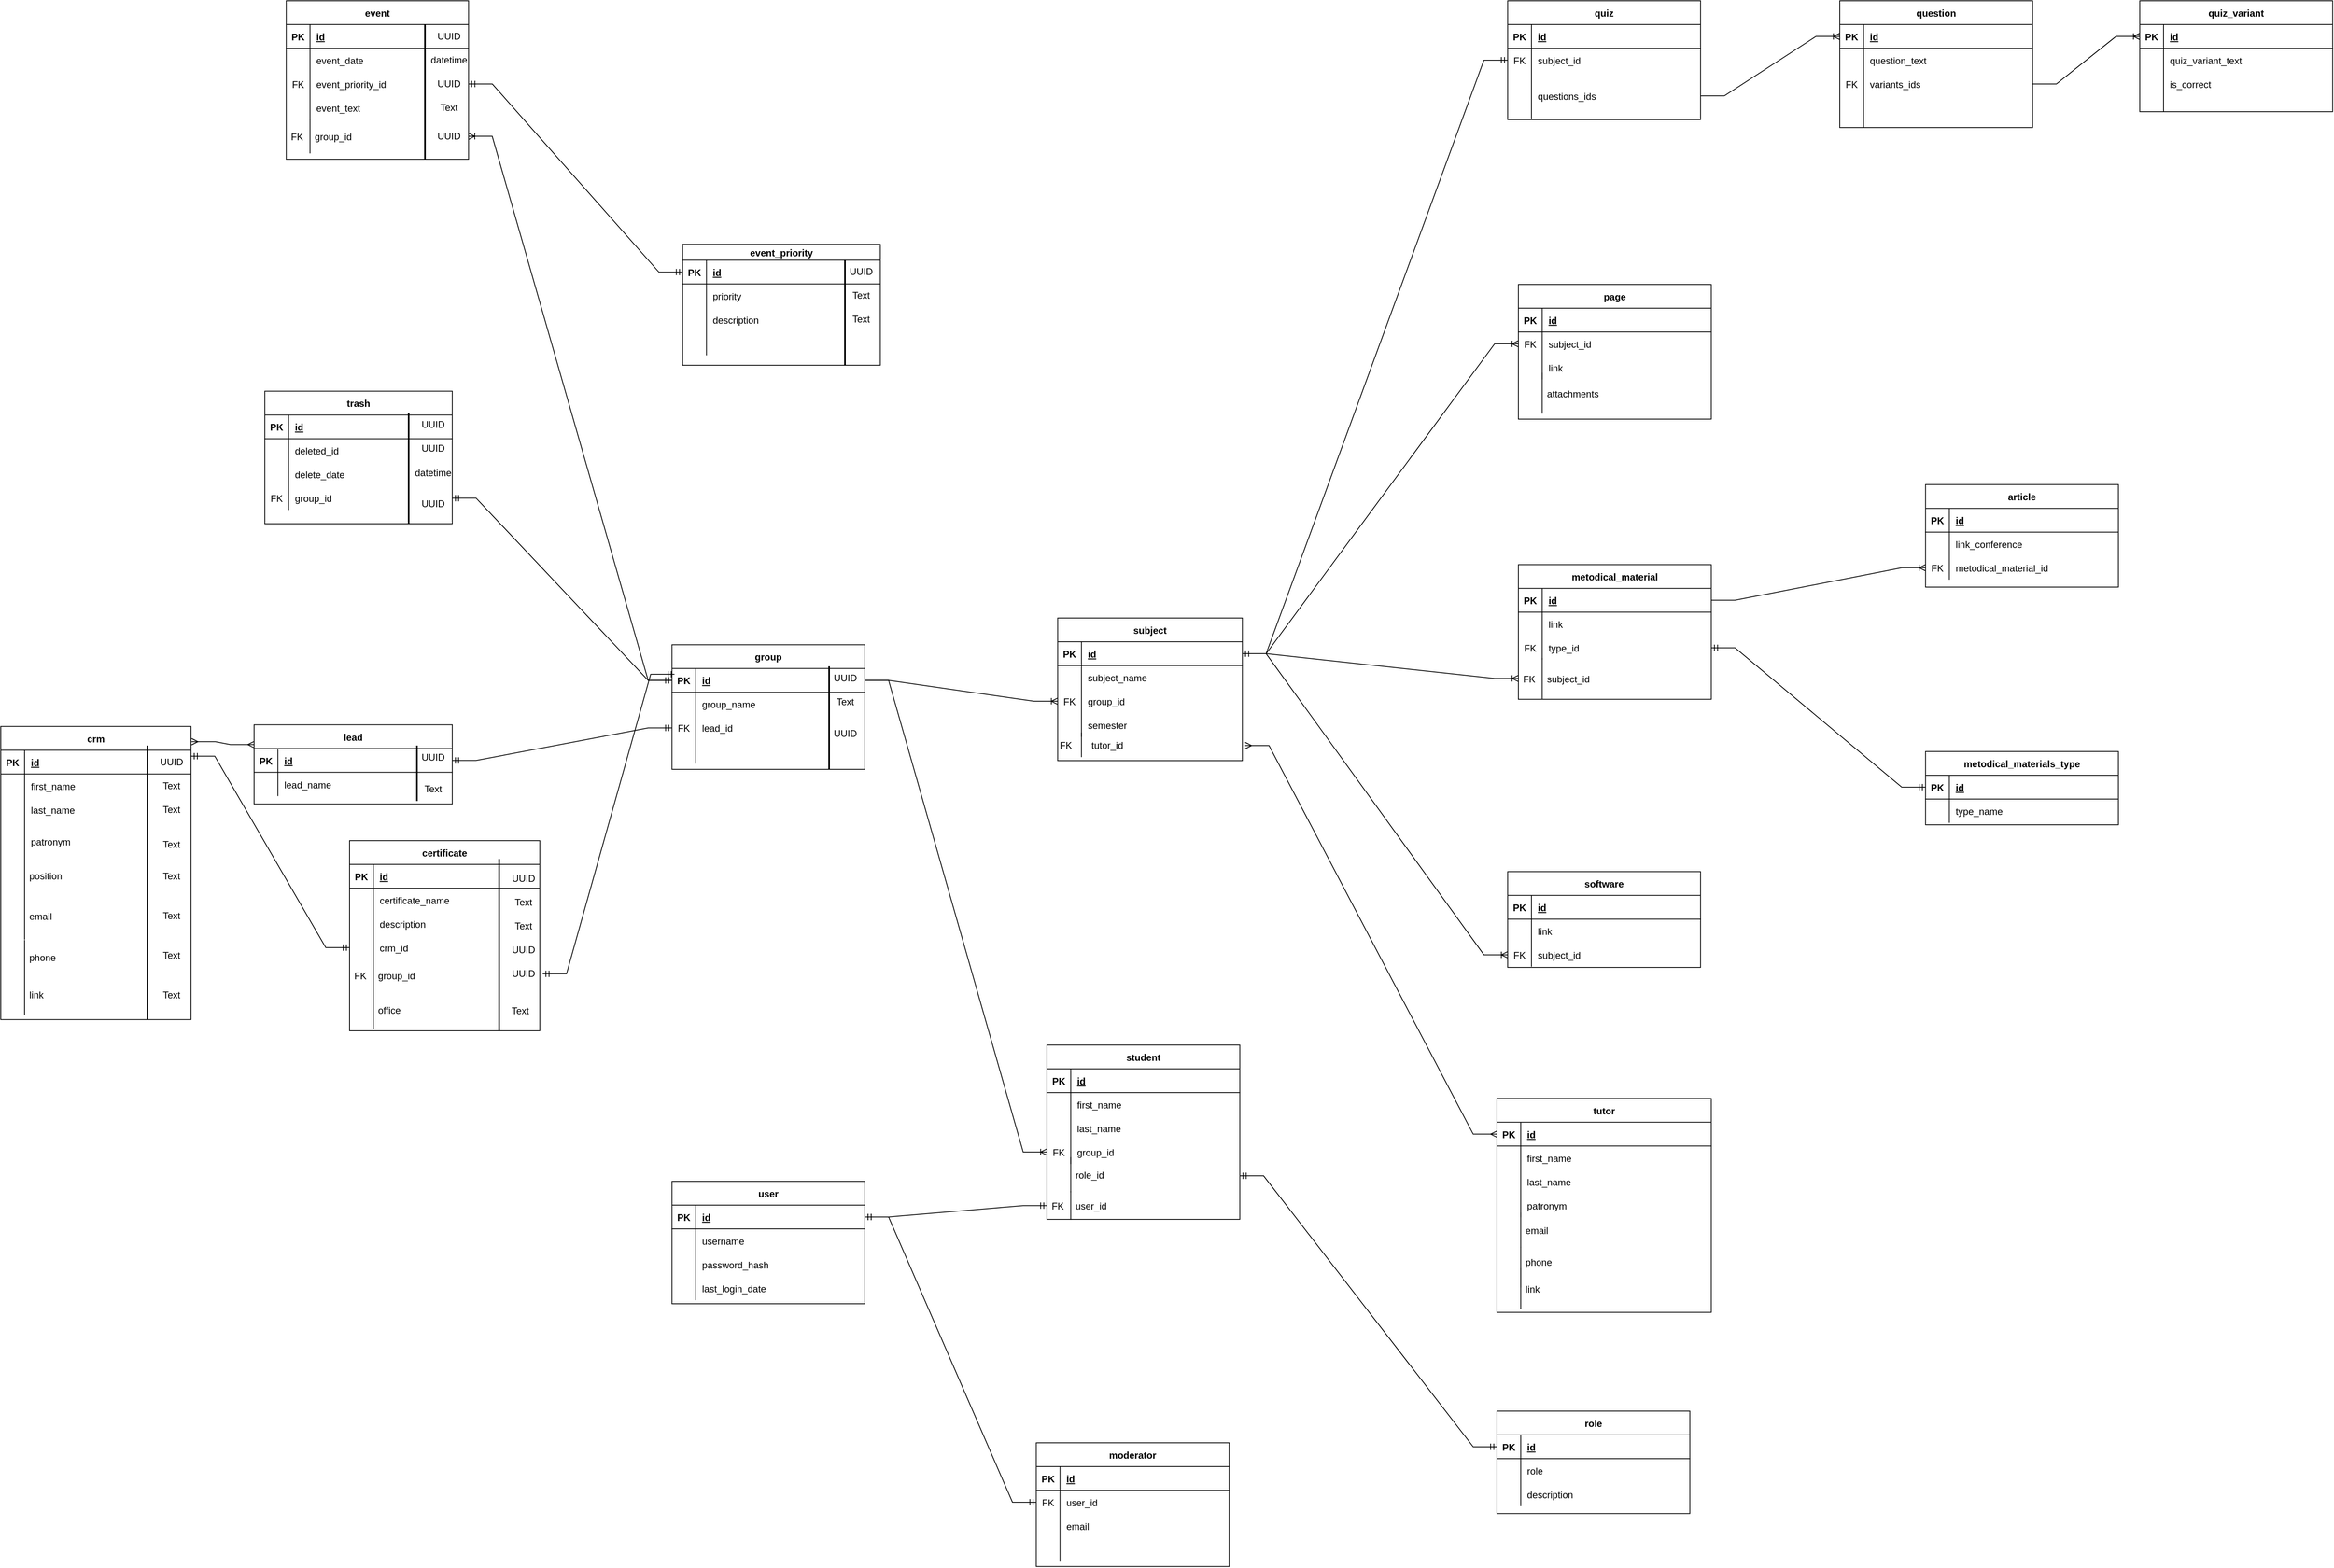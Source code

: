 <mxfile version="16.6.4" type="github">
  <diagram id="R2lEEEUBdFMjLlhIrx00" name="Page-1">
    <mxGraphModel dx="1038" dy="575" grid="1" gridSize="10" guides="0" tooltips="1" connect="1" arrows="1" fold="1" page="1" pageScale="1" pageWidth="3300" pageHeight="2339" math="0" shadow="0" extFonts="Permanent Marker^https://fonts.googleapis.com/css?family=Permanent+Marker">
      <root>
        <mxCell id="0" />
        <mxCell id="1" parent="0" />
        <mxCell id="2jKcjm-qkLe9Er315lRe-252" value="" style="edgeStyle=entityRelationEdgeStyle;fontSize=12;html=1;endArrow=ERmany;startArrow=ERmany;rounded=0;exitX=1.003;exitY=0.052;exitDx=0;exitDy=0;exitPerimeter=0;entryX=0;entryY=0.25;entryDx=0;entryDy=0;" parent="1" source="2jKcjm-qkLe9Er315lRe-131" target="2jKcjm-qkLe9Er315lRe-118" edge="1">
          <mxGeometry width="100" height="100" relative="1" as="geometry">
            <mxPoint x="1205.424" y="2141.825" as="sourcePoint" />
            <mxPoint x="1056.737" y="1872.319" as="targetPoint" />
          </mxGeometry>
        </mxCell>
        <mxCell id="2jKcjm-qkLe9Er315lRe-225" value="" style="group" parent="1" connectable="0" vertex="1">
          <mxGeometry x="210" y="1065.892" width="243.31" height="522.167" as="geometry" />
        </mxCell>
        <mxCell id="2jKcjm-qkLe9Er315lRe-226" value="" style="group" parent="2jKcjm-qkLe9Er315lRe-225" connectable="0" vertex="1">
          <mxGeometry width="243.31" height="522.167" as="geometry" />
        </mxCell>
        <mxCell id="2jKcjm-qkLe9Er315lRe-229" value="" style="group" parent="2jKcjm-qkLe9Er315lRe-226" connectable="0" vertex="1">
          <mxGeometry width="243.31" height="522.167" as="geometry" />
        </mxCell>
        <mxCell id="2jKcjm-qkLe9Er315lRe-131" value="crm" style="shape=table;startSize=30;container=1;collapsible=1;childLayout=tableLayout;fixedRows=1;rowLines=0;fontStyle=1;align=center;resizeLast=1;" parent="2jKcjm-qkLe9Er315lRe-229" vertex="1">
          <mxGeometry width="240" height="370" as="geometry" />
        </mxCell>
        <mxCell id="2jKcjm-qkLe9Er315lRe-132" value="" style="shape=tableRow;horizontal=0;startSize=0;swimlaneHead=0;swimlaneBody=0;fillColor=none;collapsible=0;dropTarget=0;points=[[0,0.5],[1,0.5]];portConstraint=eastwest;top=0;left=0;right=0;bottom=1;" parent="2jKcjm-qkLe9Er315lRe-131" vertex="1">
          <mxGeometry y="30" width="240" height="30" as="geometry" />
        </mxCell>
        <mxCell id="2jKcjm-qkLe9Er315lRe-133" value="PK" style="shape=partialRectangle;connectable=0;fillColor=none;top=0;left=0;bottom=0;right=0;fontStyle=1;overflow=hidden;" parent="2jKcjm-qkLe9Er315lRe-132" vertex="1">
          <mxGeometry width="30" height="30" as="geometry">
            <mxRectangle width="30" height="30" as="alternateBounds" />
          </mxGeometry>
        </mxCell>
        <mxCell id="2jKcjm-qkLe9Er315lRe-134" value="id" style="shape=partialRectangle;connectable=0;fillColor=none;top=0;left=0;bottom=0;right=0;align=left;spacingLeft=6;fontStyle=5;overflow=hidden;" parent="2jKcjm-qkLe9Er315lRe-132" vertex="1">
          <mxGeometry x="30" width="210" height="30" as="geometry">
            <mxRectangle width="210" height="30" as="alternateBounds" />
          </mxGeometry>
        </mxCell>
        <mxCell id="2jKcjm-qkLe9Er315lRe-135" value="" style="shape=tableRow;horizontal=0;startSize=0;swimlaneHead=0;swimlaneBody=0;fillColor=none;collapsible=0;dropTarget=0;points=[[0,0.5],[1,0.5]];portConstraint=eastwest;top=0;left=0;right=0;bottom=0;" parent="2jKcjm-qkLe9Er315lRe-131" vertex="1">
          <mxGeometry y="60" width="240" height="30" as="geometry" />
        </mxCell>
        <mxCell id="2jKcjm-qkLe9Er315lRe-136" value="" style="shape=partialRectangle;connectable=0;fillColor=none;top=0;left=0;bottom=0;right=0;editable=1;overflow=hidden;" parent="2jKcjm-qkLe9Er315lRe-135" vertex="1">
          <mxGeometry width="30" height="30" as="geometry">
            <mxRectangle width="30" height="30" as="alternateBounds" />
          </mxGeometry>
        </mxCell>
        <mxCell id="2jKcjm-qkLe9Er315lRe-137" value="first_name" style="shape=partialRectangle;connectable=0;fillColor=none;top=0;left=0;bottom=0;right=0;align=left;spacingLeft=6;overflow=hidden;" parent="2jKcjm-qkLe9Er315lRe-135" vertex="1">
          <mxGeometry x="30" width="210" height="30" as="geometry">
            <mxRectangle width="210" height="30" as="alternateBounds" />
          </mxGeometry>
        </mxCell>
        <mxCell id="2jKcjm-qkLe9Er315lRe-138" value="" style="shape=tableRow;horizontal=0;startSize=0;swimlaneHead=0;swimlaneBody=0;fillColor=none;collapsible=0;dropTarget=0;points=[[0,0.5],[1,0.5]];portConstraint=eastwest;top=0;left=0;right=0;bottom=0;" parent="2jKcjm-qkLe9Er315lRe-131" vertex="1">
          <mxGeometry y="90" width="240" height="30" as="geometry" />
        </mxCell>
        <mxCell id="2jKcjm-qkLe9Er315lRe-139" value="" style="shape=partialRectangle;connectable=0;fillColor=none;top=0;left=0;bottom=0;right=0;editable=1;overflow=hidden;" parent="2jKcjm-qkLe9Er315lRe-138" vertex="1">
          <mxGeometry width="30" height="30" as="geometry">
            <mxRectangle width="30" height="30" as="alternateBounds" />
          </mxGeometry>
        </mxCell>
        <mxCell id="2jKcjm-qkLe9Er315lRe-140" value="last_name" style="shape=partialRectangle;connectable=0;fillColor=none;top=0;left=0;bottom=0;right=0;align=left;spacingLeft=6;overflow=hidden;" parent="2jKcjm-qkLe9Er315lRe-138" vertex="1">
          <mxGeometry x="30" width="210" height="30" as="geometry">
            <mxRectangle width="210" height="30" as="alternateBounds" />
          </mxGeometry>
        </mxCell>
        <mxCell id="2jKcjm-qkLe9Er315lRe-141" value="" style="shape=tableRow;horizontal=0;startSize=0;swimlaneHead=0;swimlaneBody=0;fillColor=none;collapsible=0;dropTarget=0;points=[[0,0.5],[1,0.5]];portConstraint=eastwest;top=0;left=0;right=0;bottom=0;" parent="2jKcjm-qkLe9Er315lRe-131" vertex="1">
          <mxGeometry y="120" width="240" height="50" as="geometry" />
        </mxCell>
        <mxCell id="2jKcjm-qkLe9Er315lRe-142" value="" style="shape=partialRectangle;connectable=0;fillColor=none;top=0;left=0;bottom=0;right=0;editable=1;overflow=hidden;" parent="2jKcjm-qkLe9Er315lRe-141" vertex="1">
          <mxGeometry width="30" height="50" as="geometry">
            <mxRectangle width="30" height="50" as="alternateBounds" />
          </mxGeometry>
        </mxCell>
        <mxCell id="2jKcjm-qkLe9Er315lRe-143" value="patronym" style="shape=partialRectangle;connectable=0;fillColor=none;top=0;left=0;bottom=0;right=0;align=left;spacingLeft=6;overflow=hidden;" parent="2jKcjm-qkLe9Er315lRe-141" vertex="1">
          <mxGeometry x="30" width="210" height="50" as="geometry">
            <mxRectangle width="210" height="50" as="alternateBounds" />
          </mxGeometry>
        </mxCell>
        <mxCell id="2jKcjm-qkLe9Er315lRe-144" value="position" style="shape=partialRectangle;fillColor=none;align=left;verticalAlign=middle;strokeColor=none;spacingLeft=34;rotatable=0;points=[[0,0.5],[1,0.5]];portConstraint=eastwest;dropTarget=0;" parent="2jKcjm-qkLe9Er315lRe-229" vertex="1">
          <mxGeometry y="166.2" width="90" height="44.21" as="geometry" />
        </mxCell>
        <mxCell id="2jKcjm-qkLe9Er315lRe-145" value="" style="shape=partialRectangle;top=0;left=0;bottom=0;fillColor=none;stokeWidth=1;align=left;verticalAlign=middle;spacingLeft=4;spacingRight=4;overflow=hidden;rotatable=0;points=[];portConstraint=eastwest;part=1;" parent="2jKcjm-qkLe9Er315lRe-144" connectable="0" vertex="1">
          <mxGeometry width="30.0" height="44.21" as="geometry" />
        </mxCell>
        <mxCell id="2jKcjm-qkLe9Er315lRe-146" value="email" style="shape=partialRectangle;fillColor=none;align=left;verticalAlign=middle;strokeColor=none;spacingLeft=34;rotatable=0;points=[[0,0.5],[1,0.5]];portConstraint=eastwest;dropTarget=0;" parent="2jKcjm-qkLe9Er315lRe-229" vertex="1">
          <mxGeometry y="210" width="90" height="58.43" as="geometry" />
        </mxCell>
        <mxCell id="2jKcjm-qkLe9Er315lRe-147" value="" style="shape=partialRectangle;top=0;left=0;bottom=0;fillColor=none;stokeWidth=1;align=left;verticalAlign=middle;spacingLeft=4;spacingRight=4;overflow=hidden;rotatable=0;points=[];portConstraint=eastwest;part=1;" parent="2jKcjm-qkLe9Er315lRe-146" connectable="0" vertex="1">
          <mxGeometry width="30.0" height="58.43" as="geometry" />
        </mxCell>
        <mxCell id="2jKcjm-qkLe9Er315lRe-148" value="phone" style="shape=partialRectangle;fillColor=none;align=left;verticalAlign=middle;strokeColor=none;spacingLeft=34;rotatable=0;points=[[0,0.5],[1,0.5]];portConstraint=eastwest;dropTarget=0;" parent="2jKcjm-qkLe9Er315lRe-229" vertex="1">
          <mxGeometry y="270" width="90" height="42.65" as="geometry" />
        </mxCell>
        <mxCell id="2jKcjm-qkLe9Er315lRe-149" value="" style="shape=partialRectangle;top=0;left=0;bottom=0;fillColor=none;stokeWidth=1;align=left;verticalAlign=middle;spacingLeft=4;spacingRight=4;overflow=hidden;rotatable=0;points=[];portConstraint=eastwest;part=1;" parent="2jKcjm-qkLe9Er315lRe-148" connectable="0" vertex="1">
          <mxGeometry width="30.0" height="42.65" as="geometry" />
        </mxCell>
        <mxCell id="2jKcjm-qkLe9Er315lRe-150" value="link" style="shape=partialRectangle;fillColor=none;align=left;verticalAlign=middle;strokeColor=none;spacingLeft=34;rotatable=0;points=[[0,0.5],[1,0.5]];portConstraint=eastwest;dropTarget=0;" parent="2jKcjm-qkLe9Er315lRe-229" vertex="1">
          <mxGeometry y="312.65" width="90" height="50.67" as="geometry" />
        </mxCell>
        <mxCell id="2jKcjm-qkLe9Er315lRe-151" value="" style="shape=partialRectangle;top=0;left=0;bottom=0;fillColor=none;stokeWidth=1;align=left;verticalAlign=middle;spacingLeft=4;spacingRight=4;overflow=hidden;rotatable=0;points=[];portConstraint=eastwest;part=1;" parent="2jKcjm-qkLe9Er315lRe-150" connectable="0" vertex="1">
          <mxGeometry width="30.0" height="50.67" as="geometry" />
        </mxCell>
        <mxCell id="lhJJ4rwmt8Zln155oaHr-23" value="" style="line;strokeWidth=2;direction=south;html=1;fontSize=12;" vertex="1" parent="2jKcjm-qkLe9Er315lRe-229">
          <mxGeometry x="180" y="24.108" width="10" height="130" as="geometry" />
        </mxCell>
        <mxCell id="lhJJ4rwmt8Zln155oaHr-24" value="" style="line;strokeWidth=2;direction=south;html=1;fontSize=12;" vertex="1" parent="2jKcjm-qkLe9Er315lRe-229">
          <mxGeometry x="180" y="29.998" width="10" height="340" as="geometry" />
        </mxCell>
        <mxCell id="lhJJ4rwmt8Zln155oaHr-25" value="UUID" style="text;strokeColor=none;fillColor=none;html=1;fontSize=12;fontStyle=0;verticalAlign=middle;align=center;" vertex="1" parent="2jKcjm-qkLe9Er315lRe-229">
          <mxGeometry x="190" y="29.998" width="50" height="30" as="geometry" />
        </mxCell>
        <mxCell id="lhJJ4rwmt8Zln155oaHr-26" value="Text" style="text;strokeColor=none;fillColor=none;html=1;fontSize=12;fontStyle=0;verticalAlign=middle;align=center;" vertex="1" parent="2jKcjm-qkLe9Er315lRe-229">
          <mxGeometry x="190" y="59.998" width="50" height="30" as="geometry" />
        </mxCell>
        <mxCell id="lhJJ4rwmt8Zln155oaHr-27" value="Text" style="text;strokeColor=none;fillColor=none;html=1;fontSize=12;fontStyle=0;verticalAlign=middle;align=center;" vertex="1" parent="2jKcjm-qkLe9Er315lRe-229">
          <mxGeometry x="190" y="89.998" width="50" height="30" as="geometry" />
        </mxCell>
        <mxCell id="lhJJ4rwmt8Zln155oaHr-28" value="Text" style="text;strokeColor=none;fillColor=none;html=1;fontSize=12;fontStyle=0;verticalAlign=middle;align=center;" vertex="1" parent="2jKcjm-qkLe9Er315lRe-229">
          <mxGeometry x="190" y="134.108" width="50" height="30" as="geometry" />
        </mxCell>
        <mxCell id="lhJJ4rwmt8Zln155oaHr-29" value="Text" style="text;strokeColor=none;fillColor=none;html=1;fontSize=12;fontStyle=0;verticalAlign=middle;align=center;" vertex="1" parent="2jKcjm-qkLe9Er315lRe-229">
          <mxGeometry x="190" y="174.108" width="50" height="30" as="geometry" />
        </mxCell>
        <mxCell id="lhJJ4rwmt8Zln155oaHr-30" value="Text" style="text;strokeColor=none;fillColor=none;html=1;fontSize=12;fontStyle=0;verticalAlign=middle;align=center;" vertex="1" parent="2jKcjm-qkLe9Er315lRe-229">
          <mxGeometry x="190" y="224.108" width="50" height="30" as="geometry" />
        </mxCell>
        <mxCell id="lhJJ4rwmt8Zln155oaHr-31" value="Text" style="text;strokeColor=none;fillColor=none;html=1;fontSize=12;fontStyle=0;verticalAlign=middle;align=center;" vertex="1" parent="2jKcjm-qkLe9Er315lRe-229">
          <mxGeometry x="190" y="274.108" width="50" height="30" as="geometry" />
        </mxCell>
        <mxCell id="lhJJ4rwmt8Zln155oaHr-32" value="Text" style="text;strokeColor=none;fillColor=none;html=1;fontSize=12;fontStyle=0;verticalAlign=middle;align=center;" vertex="1" parent="2jKcjm-qkLe9Er315lRe-229">
          <mxGeometry x="190" y="324.108" width="50" height="30" as="geometry" />
        </mxCell>
        <mxCell id="g0dB4fThE9D3y6vZpoi5-1" value="quiz" style="shape=table;startSize=30;container=1;collapsible=1;childLayout=tableLayout;fixedRows=1;rowLines=0;fontStyle=1;align=center;resizeLast=1;" parent="1" vertex="1">
          <mxGeometry x="2111.056" y="150" width="243.31" height="150" as="geometry" />
        </mxCell>
        <mxCell id="g0dB4fThE9D3y6vZpoi5-2" value="" style="shape=tableRow;horizontal=0;startSize=0;swimlaneHead=0;swimlaneBody=0;fillColor=none;collapsible=0;dropTarget=0;points=[[0,0.5],[1,0.5]];portConstraint=eastwest;top=0;left=0;right=0;bottom=1;" parent="g0dB4fThE9D3y6vZpoi5-1" vertex="1">
          <mxGeometry y="30" width="243.31" height="30" as="geometry" />
        </mxCell>
        <mxCell id="g0dB4fThE9D3y6vZpoi5-3" value="PK" style="shape=partialRectangle;connectable=0;fillColor=none;top=0;left=0;bottom=0;right=0;fontStyle=1;overflow=hidden;" parent="g0dB4fThE9D3y6vZpoi5-2" vertex="1">
          <mxGeometry width="30" height="30" as="geometry">
            <mxRectangle width="30" height="30" as="alternateBounds" />
          </mxGeometry>
        </mxCell>
        <mxCell id="g0dB4fThE9D3y6vZpoi5-4" value="id" style="shape=partialRectangle;connectable=0;fillColor=none;top=0;left=0;bottom=0;right=0;align=left;spacingLeft=6;fontStyle=5;overflow=hidden;" parent="g0dB4fThE9D3y6vZpoi5-2" vertex="1">
          <mxGeometry x="30" width="213.31" height="30" as="geometry">
            <mxRectangle width="213.31" height="30" as="alternateBounds" />
          </mxGeometry>
        </mxCell>
        <mxCell id="g0dB4fThE9D3y6vZpoi5-5" value="" style="shape=tableRow;horizontal=0;startSize=0;swimlaneHead=0;swimlaneBody=0;fillColor=none;collapsible=0;dropTarget=0;points=[[0,0.5],[1,0.5]];portConstraint=eastwest;top=0;left=0;right=0;bottom=0;" parent="g0dB4fThE9D3y6vZpoi5-1" vertex="1">
          <mxGeometry y="60" width="243.31" height="30" as="geometry" />
        </mxCell>
        <mxCell id="g0dB4fThE9D3y6vZpoi5-6" value="FK" style="shape=partialRectangle;connectable=0;fillColor=none;top=0;left=0;bottom=0;right=0;editable=1;overflow=hidden;" parent="g0dB4fThE9D3y6vZpoi5-5" vertex="1">
          <mxGeometry width="30" height="30" as="geometry">
            <mxRectangle width="30" height="30" as="alternateBounds" />
          </mxGeometry>
        </mxCell>
        <mxCell id="g0dB4fThE9D3y6vZpoi5-7" value="subject_id" style="shape=partialRectangle;connectable=0;fillColor=none;top=0;left=0;bottom=0;right=0;align=left;spacingLeft=6;overflow=hidden;" parent="g0dB4fThE9D3y6vZpoi5-5" vertex="1">
          <mxGeometry x="30" width="213.31" height="30" as="geometry">
            <mxRectangle width="213.31" height="30" as="alternateBounds" />
          </mxGeometry>
        </mxCell>
        <mxCell id="g0dB4fThE9D3y6vZpoi5-11" value="" style="shape=tableRow;horizontal=0;startSize=0;swimlaneHead=0;swimlaneBody=0;fillColor=none;collapsible=0;dropTarget=0;points=[[0,0.5],[1,0.5]];portConstraint=eastwest;top=0;left=0;right=0;bottom=0;" parent="g0dB4fThE9D3y6vZpoi5-1" vertex="1">
          <mxGeometry y="90" width="243.31" height="60" as="geometry" />
        </mxCell>
        <mxCell id="g0dB4fThE9D3y6vZpoi5-12" value="" style="shape=partialRectangle;connectable=0;fillColor=none;top=0;left=0;bottom=0;right=0;editable=1;overflow=hidden;" parent="g0dB4fThE9D3y6vZpoi5-11" vertex="1">
          <mxGeometry width="30" height="60" as="geometry">
            <mxRectangle width="30" height="60" as="alternateBounds" />
          </mxGeometry>
        </mxCell>
        <mxCell id="g0dB4fThE9D3y6vZpoi5-13" value="questions_ids" style="shape=partialRectangle;connectable=0;fillColor=none;top=0;left=0;bottom=0;right=0;align=left;spacingLeft=6;overflow=hidden;" parent="g0dB4fThE9D3y6vZpoi5-11" vertex="1">
          <mxGeometry x="30" width="213.31" height="60" as="geometry">
            <mxRectangle width="213.31" height="60" as="alternateBounds" />
          </mxGeometry>
        </mxCell>
        <mxCell id="g0dB4fThE9D3y6vZpoi5-15" value="quiz_variant" style="shape=table;startSize=30;container=1;collapsible=1;childLayout=tableLayout;fixedRows=1;rowLines=0;fontStyle=1;align=center;resizeLast=1;" parent="1" vertex="1">
          <mxGeometry x="2908.476" y="150" width="243.31" height="140" as="geometry" />
        </mxCell>
        <mxCell id="g0dB4fThE9D3y6vZpoi5-16" value="" style="shape=tableRow;horizontal=0;startSize=0;swimlaneHead=0;swimlaneBody=0;fillColor=none;collapsible=0;dropTarget=0;points=[[0,0.5],[1,0.5]];portConstraint=eastwest;top=0;left=0;right=0;bottom=1;" parent="g0dB4fThE9D3y6vZpoi5-15" vertex="1">
          <mxGeometry y="30" width="243.31" height="30" as="geometry" />
        </mxCell>
        <mxCell id="g0dB4fThE9D3y6vZpoi5-17" value="PK" style="shape=partialRectangle;connectable=0;fillColor=none;top=0;left=0;bottom=0;right=0;fontStyle=1;overflow=hidden;" parent="g0dB4fThE9D3y6vZpoi5-16" vertex="1">
          <mxGeometry width="30" height="30" as="geometry">
            <mxRectangle width="30" height="30" as="alternateBounds" />
          </mxGeometry>
        </mxCell>
        <mxCell id="g0dB4fThE9D3y6vZpoi5-18" value="id" style="shape=partialRectangle;connectable=0;fillColor=none;top=0;left=0;bottom=0;right=0;align=left;spacingLeft=6;fontStyle=5;overflow=hidden;" parent="g0dB4fThE9D3y6vZpoi5-16" vertex="1">
          <mxGeometry x="30" width="213.31" height="30" as="geometry">
            <mxRectangle width="213.31" height="30" as="alternateBounds" />
          </mxGeometry>
        </mxCell>
        <mxCell id="g0dB4fThE9D3y6vZpoi5-19" value="" style="shape=tableRow;horizontal=0;startSize=0;swimlaneHead=0;swimlaneBody=0;fillColor=none;collapsible=0;dropTarget=0;points=[[0,0.5],[1,0.5]];portConstraint=eastwest;top=0;left=0;right=0;bottom=0;" parent="g0dB4fThE9D3y6vZpoi5-15" vertex="1">
          <mxGeometry y="60" width="243.31" height="30" as="geometry" />
        </mxCell>
        <mxCell id="g0dB4fThE9D3y6vZpoi5-20" value="" style="shape=partialRectangle;connectable=0;fillColor=none;top=0;left=0;bottom=0;right=0;editable=1;overflow=hidden;" parent="g0dB4fThE9D3y6vZpoi5-19" vertex="1">
          <mxGeometry width="30" height="30" as="geometry">
            <mxRectangle width="30" height="30" as="alternateBounds" />
          </mxGeometry>
        </mxCell>
        <mxCell id="g0dB4fThE9D3y6vZpoi5-21" value="quiz_variant_text" style="shape=partialRectangle;connectable=0;fillColor=none;top=0;left=0;bottom=0;right=0;align=left;spacingLeft=6;overflow=hidden;" parent="g0dB4fThE9D3y6vZpoi5-19" vertex="1">
          <mxGeometry x="30" width="213.31" height="30" as="geometry">
            <mxRectangle width="213.31" height="30" as="alternateBounds" />
          </mxGeometry>
        </mxCell>
        <mxCell id="g0dB4fThE9D3y6vZpoi5-22" value="" style="shape=tableRow;horizontal=0;startSize=0;swimlaneHead=0;swimlaneBody=0;fillColor=none;collapsible=0;dropTarget=0;points=[[0,0.5],[1,0.5]];portConstraint=eastwest;top=0;left=0;right=0;bottom=0;" parent="g0dB4fThE9D3y6vZpoi5-15" vertex="1">
          <mxGeometry y="90" width="243.31" height="30" as="geometry" />
        </mxCell>
        <mxCell id="g0dB4fThE9D3y6vZpoi5-23" value="" style="shape=partialRectangle;connectable=0;fillColor=none;top=0;left=0;bottom=0;right=0;editable=1;overflow=hidden;" parent="g0dB4fThE9D3y6vZpoi5-22" vertex="1">
          <mxGeometry width="30" height="30" as="geometry">
            <mxRectangle width="30" height="30" as="alternateBounds" />
          </mxGeometry>
        </mxCell>
        <mxCell id="g0dB4fThE9D3y6vZpoi5-24" value="is_correct" style="shape=partialRectangle;connectable=0;fillColor=none;top=0;left=0;bottom=0;right=0;align=left;spacingLeft=6;overflow=hidden;" parent="g0dB4fThE9D3y6vZpoi5-22" vertex="1">
          <mxGeometry x="30" width="213.31" height="30" as="geometry">
            <mxRectangle width="213.31" height="30" as="alternateBounds" />
          </mxGeometry>
        </mxCell>
        <mxCell id="g0dB4fThE9D3y6vZpoi5-25" value="" style="shape=tableRow;horizontal=0;startSize=0;swimlaneHead=0;swimlaneBody=0;fillColor=none;collapsible=0;dropTarget=0;points=[[0,0.5],[1,0.5]];portConstraint=eastwest;top=0;left=0;right=0;bottom=0;" parent="g0dB4fThE9D3y6vZpoi5-15" vertex="1">
          <mxGeometry y="120" width="243.31" height="20" as="geometry" />
        </mxCell>
        <mxCell id="g0dB4fThE9D3y6vZpoi5-26" value="" style="shape=partialRectangle;connectable=0;fillColor=none;top=0;left=0;bottom=0;right=0;editable=1;overflow=hidden;" parent="g0dB4fThE9D3y6vZpoi5-25" vertex="1">
          <mxGeometry width="30" height="20" as="geometry">
            <mxRectangle width="30" height="20" as="alternateBounds" />
          </mxGeometry>
        </mxCell>
        <mxCell id="g0dB4fThE9D3y6vZpoi5-27" value="" style="shape=partialRectangle;connectable=0;fillColor=none;top=0;left=0;bottom=0;right=0;align=left;spacingLeft=6;overflow=hidden;" parent="g0dB4fThE9D3y6vZpoi5-25" vertex="1">
          <mxGeometry x="30" width="213.31" height="20" as="geometry">
            <mxRectangle width="213.31" height="20" as="alternateBounds" />
          </mxGeometry>
        </mxCell>
        <mxCell id="g0dB4fThE9D3y6vZpoi5-28" value="question" style="shape=table;startSize=30;container=1;collapsible=1;childLayout=tableLayout;fixedRows=1;rowLines=0;fontStyle=1;align=center;resizeLast=1;" parent="1" vertex="1">
          <mxGeometry x="2529.996" y="150" width="243.31" height="160" as="geometry" />
        </mxCell>
        <mxCell id="g0dB4fThE9D3y6vZpoi5-29" value="" style="shape=tableRow;horizontal=0;startSize=0;swimlaneHead=0;swimlaneBody=0;fillColor=none;collapsible=0;dropTarget=0;points=[[0,0.5],[1,0.5]];portConstraint=eastwest;top=0;left=0;right=0;bottom=1;" parent="g0dB4fThE9D3y6vZpoi5-28" vertex="1">
          <mxGeometry y="30" width="243.31" height="30" as="geometry" />
        </mxCell>
        <mxCell id="g0dB4fThE9D3y6vZpoi5-30" value="PK" style="shape=partialRectangle;connectable=0;fillColor=none;top=0;left=0;bottom=0;right=0;fontStyle=1;overflow=hidden;" parent="g0dB4fThE9D3y6vZpoi5-29" vertex="1">
          <mxGeometry width="30" height="30" as="geometry">
            <mxRectangle width="30" height="30" as="alternateBounds" />
          </mxGeometry>
        </mxCell>
        <mxCell id="g0dB4fThE9D3y6vZpoi5-31" value="id" style="shape=partialRectangle;connectable=0;fillColor=none;top=0;left=0;bottom=0;right=0;align=left;spacingLeft=6;fontStyle=5;overflow=hidden;" parent="g0dB4fThE9D3y6vZpoi5-29" vertex="1">
          <mxGeometry x="30" width="213.31" height="30" as="geometry">
            <mxRectangle width="213.31" height="30" as="alternateBounds" />
          </mxGeometry>
        </mxCell>
        <mxCell id="g0dB4fThE9D3y6vZpoi5-32" value="" style="shape=tableRow;horizontal=0;startSize=0;swimlaneHead=0;swimlaneBody=0;fillColor=none;collapsible=0;dropTarget=0;points=[[0,0.5],[1,0.5]];portConstraint=eastwest;top=0;left=0;right=0;bottom=0;" parent="g0dB4fThE9D3y6vZpoi5-28" vertex="1">
          <mxGeometry y="60" width="243.31" height="30" as="geometry" />
        </mxCell>
        <mxCell id="g0dB4fThE9D3y6vZpoi5-33" value="" style="shape=partialRectangle;connectable=0;fillColor=none;top=0;left=0;bottom=0;right=0;editable=1;overflow=hidden;" parent="g0dB4fThE9D3y6vZpoi5-32" vertex="1">
          <mxGeometry width="30" height="30" as="geometry">
            <mxRectangle width="30" height="30" as="alternateBounds" />
          </mxGeometry>
        </mxCell>
        <mxCell id="g0dB4fThE9D3y6vZpoi5-34" value="question_text" style="shape=partialRectangle;connectable=0;fillColor=none;top=0;left=0;bottom=0;right=0;align=left;spacingLeft=6;overflow=hidden;" parent="g0dB4fThE9D3y6vZpoi5-32" vertex="1">
          <mxGeometry x="30" width="213.31" height="30" as="geometry">
            <mxRectangle width="213.31" height="30" as="alternateBounds" />
          </mxGeometry>
        </mxCell>
        <mxCell id="g0dB4fThE9D3y6vZpoi5-35" value="" style="shape=tableRow;horizontal=0;startSize=0;swimlaneHead=0;swimlaneBody=0;fillColor=none;collapsible=0;dropTarget=0;points=[[0,0.5],[1,0.5]];portConstraint=eastwest;top=0;left=0;right=0;bottom=0;" parent="g0dB4fThE9D3y6vZpoi5-28" vertex="1">
          <mxGeometry y="90" width="243.31" height="30" as="geometry" />
        </mxCell>
        <mxCell id="g0dB4fThE9D3y6vZpoi5-36" value="FK" style="shape=partialRectangle;connectable=0;fillColor=none;top=0;left=0;bottom=0;right=0;editable=1;overflow=hidden;" parent="g0dB4fThE9D3y6vZpoi5-35" vertex="1">
          <mxGeometry width="30" height="30" as="geometry">
            <mxRectangle width="30" height="30" as="alternateBounds" />
          </mxGeometry>
        </mxCell>
        <mxCell id="g0dB4fThE9D3y6vZpoi5-37" value="variants_ids" style="shape=partialRectangle;connectable=0;fillColor=none;top=0;left=0;bottom=0;right=0;align=left;spacingLeft=6;overflow=hidden;" parent="g0dB4fThE9D3y6vZpoi5-35" vertex="1">
          <mxGeometry x="30" width="213.31" height="30" as="geometry">
            <mxRectangle width="213.31" height="30" as="alternateBounds" />
          </mxGeometry>
        </mxCell>
        <mxCell id="g0dB4fThE9D3y6vZpoi5-38" value="" style="shape=tableRow;horizontal=0;startSize=0;swimlaneHead=0;swimlaneBody=0;fillColor=none;collapsible=0;dropTarget=0;points=[[0,0.5],[1,0.5]];portConstraint=eastwest;top=0;left=0;right=0;bottom=0;" parent="g0dB4fThE9D3y6vZpoi5-28" vertex="1">
          <mxGeometry y="120" width="243.31" height="40" as="geometry" />
        </mxCell>
        <mxCell id="g0dB4fThE9D3y6vZpoi5-39" value="" style="shape=partialRectangle;connectable=0;fillColor=none;top=0;left=0;bottom=0;right=0;editable=1;overflow=hidden;" parent="g0dB4fThE9D3y6vZpoi5-38" vertex="1">
          <mxGeometry width="30" height="40" as="geometry">
            <mxRectangle width="30" height="40" as="alternateBounds" />
          </mxGeometry>
        </mxCell>
        <mxCell id="g0dB4fThE9D3y6vZpoi5-40" value="" style="shape=partialRectangle;connectable=0;fillColor=none;top=0;left=0;bottom=0;right=0;align=left;spacingLeft=6;overflow=hidden;" parent="g0dB4fThE9D3y6vZpoi5-38" vertex="1">
          <mxGeometry x="30" width="213.31" height="40" as="geometry">
            <mxRectangle width="213.31" height="40" as="alternateBounds" />
          </mxGeometry>
        </mxCell>
        <mxCell id="g0dB4fThE9D3y6vZpoi5-41" value="trash" style="shape=table;startSize=30;container=1;collapsible=1;childLayout=tableLayout;fixedRows=1;rowLines=0;fontStyle=1;align=center;resizeLast=1;" parent="1" vertex="1">
          <mxGeometry x="543.1" y="642.7" width="236.48" height="167.3" as="geometry" />
        </mxCell>
        <mxCell id="g0dB4fThE9D3y6vZpoi5-42" value="" style="shape=tableRow;horizontal=0;startSize=0;swimlaneHead=0;swimlaneBody=0;fillColor=none;collapsible=0;dropTarget=0;points=[[0,0.5],[1,0.5]];portConstraint=eastwest;top=0;left=0;right=0;bottom=1;" parent="g0dB4fThE9D3y6vZpoi5-41" vertex="1">
          <mxGeometry y="30" width="236.48" height="30" as="geometry" />
        </mxCell>
        <mxCell id="g0dB4fThE9D3y6vZpoi5-43" value="PK" style="shape=partialRectangle;connectable=0;fillColor=none;top=0;left=0;bottom=0;right=0;fontStyle=1;overflow=hidden;" parent="g0dB4fThE9D3y6vZpoi5-42" vertex="1">
          <mxGeometry width="30" height="30" as="geometry">
            <mxRectangle width="30" height="30" as="alternateBounds" />
          </mxGeometry>
        </mxCell>
        <mxCell id="g0dB4fThE9D3y6vZpoi5-44" value="id" style="shape=partialRectangle;connectable=0;fillColor=none;top=0;left=0;bottom=0;right=0;align=left;spacingLeft=6;fontStyle=5;overflow=hidden;" parent="g0dB4fThE9D3y6vZpoi5-42" vertex="1">
          <mxGeometry x="30" width="206.48" height="30" as="geometry">
            <mxRectangle width="206.48" height="30" as="alternateBounds" />
          </mxGeometry>
        </mxCell>
        <mxCell id="g0dB4fThE9D3y6vZpoi5-45" value="" style="shape=tableRow;horizontal=0;startSize=0;swimlaneHead=0;swimlaneBody=0;fillColor=none;collapsible=0;dropTarget=0;points=[[0,0.5],[1,0.5]];portConstraint=eastwest;top=0;left=0;right=0;bottom=0;" parent="g0dB4fThE9D3y6vZpoi5-41" vertex="1">
          <mxGeometry y="60" width="236.48" height="30" as="geometry" />
        </mxCell>
        <mxCell id="g0dB4fThE9D3y6vZpoi5-46" value="" style="shape=partialRectangle;connectable=0;fillColor=none;top=0;left=0;bottom=0;right=0;editable=1;overflow=hidden;" parent="g0dB4fThE9D3y6vZpoi5-45" vertex="1">
          <mxGeometry width="30" height="30" as="geometry">
            <mxRectangle width="30" height="30" as="alternateBounds" />
          </mxGeometry>
        </mxCell>
        <mxCell id="g0dB4fThE9D3y6vZpoi5-47" value="deleted_id" style="shape=partialRectangle;connectable=0;fillColor=none;top=0;left=0;bottom=0;right=0;align=left;spacingLeft=6;overflow=hidden;" parent="g0dB4fThE9D3y6vZpoi5-45" vertex="1">
          <mxGeometry x="30" width="206.48" height="30" as="geometry">
            <mxRectangle width="206.48" height="30" as="alternateBounds" />
          </mxGeometry>
        </mxCell>
        <mxCell id="g0dB4fThE9D3y6vZpoi5-48" value="" style="shape=tableRow;horizontal=0;startSize=0;swimlaneHead=0;swimlaneBody=0;fillColor=none;collapsible=0;dropTarget=0;points=[[0,0.5],[1,0.5]];portConstraint=eastwest;top=0;left=0;right=0;bottom=0;" parent="g0dB4fThE9D3y6vZpoi5-41" vertex="1">
          <mxGeometry y="90" width="236.48" height="30" as="geometry" />
        </mxCell>
        <mxCell id="g0dB4fThE9D3y6vZpoi5-49" value="" style="shape=partialRectangle;connectable=0;fillColor=none;top=0;left=0;bottom=0;right=0;editable=1;overflow=hidden;" parent="g0dB4fThE9D3y6vZpoi5-48" vertex="1">
          <mxGeometry width="30" height="30" as="geometry">
            <mxRectangle width="30" height="30" as="alternateBounds" />
          </mxGeometry>
        </mxCell>
        <mxCell id="g0dB4fThE9D3y6vZpoi5-50" value="delete_date" style="shape=partialRectangle;connectable=0;fillColor=none;top=0;left=0;bottom=0;right=0;align=left;spacingLeft=6;overflow=hidden;" parent="g0dB4fThE9D3y6vZpoi5-48" vertex="1">
          <mxGeometry x="30" width="206.48" height="30" as="geometry">
            <mxRectangle width="206.48" height="30" as="alternateBounds" />
          </mxGeometry>
        </mxCell>
        <mxCell id="g0dB4fThE9D3y6vZpoi5-51" value="" style="shape=tableRow;horizontal=0;startSize=0;swimlaneHead=0;swimlaneBody=0;fillColor=none;collapsible=0;dropTarget=0;points=[[0,0.5],[1,0.5]];portConstraint=eastwest;top=0;left=0;right=0;bottom=0;" parent="g0dB4fThE9D3y6vZpoi5-41" vertex="1">
          <mxGeometry y="120" width="236.48" height="30" as="geometry" />
        </mxCell>
        <mxCell id="g0dB4fThE9D3y6vZpoi5-52" value="FK" style="shape=partialRectangle;connectable=0;fillColor=none;top=0;left=0;bottom=0;right=0;editable=1;overflow=hidden;" parent="g0dB4fThE9D3y6vZpoi5-51" vertex="1">
          <mxGeometry width="30" height="30" as="geometry">
            <mxRectangle width="30" height="30" as="alternateBounds" />
          </mxGeometry>
        </mxCell>
        <mxCell id="g0dB4fThE9D3y6vZpoi5-53" value="group_id" style="shape=partialRectangle;connectable=0;fillColor=none;top=0;left=0;bottom=0;right=0;align=left;spacingLeft=6;overflow=hidden;" parent="g0dB4fThE9D3y6vZpoi5-51" vertex="1">
          <mxGeometry x="30" width="206.48" height="30" as="geometry">
            <mxRectangle width="206.48" height="30" as="alternateBounds" />
          </mxGeometry>
        </mxCell>
        <mxCell id="2jKcjm-qkLe9Er315lRe-52" value="metodical_materials_type" style="shape=table;startSize=30;container=1;collapsible=1;childLayout=tableLayout;fixedRows=1;rowLines=0;fontStyle=1;align=center;resizeLast=1;" parent="1" vertex="1">
          <mxGeometry x="2638.216" y="1097.49" width="243.31" height="92.51" as="geometry" />
        </mxCell>
        <mxCell id="2jKcjm-qkLe9Er315lRe-53" value="" style="shape=tableRow;horizontal=0;startSize=0;swimlaneHead=0;swimlaneBody=0;fillColor=none;collapsible=0;dropTarget=0;points=[[0,0.5],[1,0.5]];portConstraint=eastwest;top=0;left=0;right=0;bottom=1;" parent="2jKcjm-qkLe9Er315lRe-52" vertex="1">
          <mxGeometry y="30" width="243.31" height="30" as="geometry" />
        </mxCell>
        <mxCell id="2jKcjm-qkLe9Er315lRe-54" value="PK" style="shape=partialRectangle;connectable=0;fillColor=none;top=0;left=0;bottom=0;right=0;fontStyle=1;overflow=hidden;" parent="2jKcjm-qkLe9Er315lRe-53" vertex="1">
          <mxGeometry width="30" height="30" as="geometry">
            <mxRectangle width="30" height="30" as="alternateBounds" />
          </mxGeometry>
        </mxCell>
        <mxCell id="2jKcjm-qkLe9Er315lRe-55" value="id" style="shape=partialRectangle;connectable=0;fillColor=none;top=0;left=0;bottom=0;right=0;align=left;spacingLeft=6;fontStyle=5;overflow=hidden;" parent="2jKcjm-qkLe9Er315lRe-53" vertex="1">
          <mxGeometry x="30" width="213.31" height="30" as="geometry">
            <mxRectangle width="213.31" height="30" as="alternateBounds" />
          </mxGeometry>
        </mxCell>
        <mxCell id="2jKcjm-qkLe9Er315lRe-56" value="" style="shape=tableRow;horizontal=0;startSize=0;swimlaneHead=0;swimlaneBody=0;fillColor=none;collapsible=0;dropTarget=0;points=[[0,0.5],[1,0.5]];portConstraint=eastwest;top=0;left=0;right=0;bottom=0;" parent="2jKcjm-qkLe9Er315lRe-52" vertex="1">
          <mxGeometry y="60" width="243.31" height="30" as="geometry" />
        </mxCell>
        <mxCell id="2jKcjm-qkLe9Er315lRe-57" value="" style="shape=partialRectangle;connectable=0;fillColor=none;top=0;left=0;bottom=0;right=0;editable=1;overflow=hidden;" parent="2jKcjm-qkLe9Er315lRe-56" vertex="1">
          <mxGeometry width="30" height="30" as="geometry">
            <mxRectangle width="30" height="30" as="alternateBounds" />
          </mxGeometry>
        </mxCell>
        <mxCell id="2jKcjm-qkLe9Er315lRe-58" value="type_name" style="shape=partialRectangle;connectable=0;fillColor=none;top=0;left=0;bottom=0;right=0;align=left;spacingLeft=6;overflow=hidden;" parent="2jKcjm-qkLe9Er315lRe-56" vertex="1">
          <mxGeometry x="30" width="213.31" height="30" as="geometry">
            <mxRectangle width="213.31" height="30" as="alternateBounds" />
          </mxGeometry>
        </mxCell>
        <mxCell id="g0dB4fThE9D3y6vZpoi5-67" value="event_priority" style="shape=table;startSize=20;container=1;collapsible=1;childLayout=tableLayout;fixedRows=1;rowLines=0;fontStyle=1;align=center;resizeLast=1;" parent="1" vertex="1">
          <mxGeometry x="1070.256" y="457.41" width="249.32" height="152.59" as="geometry" />
        </mxCell>
        <mxCell id="g0dB4fThE9D3y6vZpoi5-68" value="" style="shape=tableRow;horizontal=0;startSize=0;swimlaneHead=0;swimlaneBody=0;fillColor=none;collapsible=0;dropTarget=0;points=[[0,0.5],[1,0.5]];portConstraint=eastwest;top=0;left=0;right=0;bottom=1;" parent="g0dB4fThE9D3y6vZpoi5-67" vertex="1">
          <mxGeometry y="20" width="249.32" height="30" as="geometry" />
        </mxCell>
        <mxCell id="g0dB4fThE9D3y6vZpoi5-69" value="PK" style="shape=partialRectangle;connectable=0;fillColor=none;top=0;left=0;bottom=0;right=0;fontStyle=1;overflow=hidden;" parent="g0dB4fThE9D3y6vZpoi5-68" vertex="1">
          <mxGeometry width="30" height="30" as="geometry">
            <mxRectangle width="30" height="30" as="alternateBounds" />
          </mxGeometry>
        </mxCell>
        <mxCell id="g0dB4fThE9D3y6vZpoi5-70" value="id" style="shape=partialRectangle;connectable=0;fillColor=none;top=0;left=0;bottom=0;right=0;align=left;spacingLeft=6;fontStyle=5;overflow=hidden;" parent="g0dB4fThE9D3y6vZpoi5-68" vertex="1">
          <mxGeometry x="30" width="219.32" height="30" as="geometry">
            <mxRectangle width="219.32" height="30" as="alternateBounds" />
          </mxGeometry>
        </mxCell>
        <mxCell id="g0dB4fThE9D3y6vZpoi5-71" value="" style="shape=tableRow;horizontal=0;startSize=0;swimlaneHead=0;swimlaneBody=0;fillColor=none;collapsible=0;dropTarget=0;points=[[0,0.5],[1,0.5]];portConstraint=eastwest;top=0;left=0;right=0;bottom=0;" parent="g0dB4fThE9D3y6vZpoi5-67" vertex="1">
          <mxGeometry y="50" width="249.32" height="30" as="geometry" />
        </mxCell>
        <mxCell id="g0dB4fThE9D3y6vZpoi5-72" value="" style="shape=partialRectangle;connectable=0;fillColor=none;top=0;left=0;bottom=0;right=0;editable=1;overflow=hidden;" parent="g0dB4fThE9D3y6vZpoi5-71" vertex="1">
          <mxGeometry width="30" height="30" as="geometry">
            <mxRectangle width="30" height="30" as="alternateBounds" />
          </mxGeometry>
        </mxCell>
        <mxCell id="g0dB4fThE9D3y6vZpoi5-73" value="priority" style="shape=partialRectangle;connectable=0;fillColor=none;top=0;left=0;bottom=0;right=0;align=left;spacingLeft=6;overflow=hidden;" parent="g0dB4fThE9D3y6vZpoi5-71" vertex="1">
          <mxGeometry x="30" width="219.32" height="30" as="geometry">
            <mxRectangle width="219.32" height="30" as="alternateBounds" />
          </mxGeometry>
        </mxCell>
        <mxCell id="g0dB4fThE9D3y6vZpoi5-74" value="" style="shape=tableRow;horizontal=0;startSize=0;swimlaneHead=0;swimlaneBody=0;fillColor=none;collapsible=0;dropTarget=0;points=[[0,0.5],[1,0.5]];portConstraint=eastwest;top=0;left=0;right=0;bottom=0;" parent="g0dB4fThE9D3y6vZpoi5-67" vertex="1">
          <mxGeometry y="80" width="249.32" height="30" as="geometry" />
        </mxCell>
        <mxCell id="g0dB4fThE9D3y6vZpoi5-75" value="" style="shape=partialRectangle;connectable=0;fillColor=none;top=0;left=0;bottom=0;right=0;editable=1;overflow=hidden;" parent="g0dB4fThE9D3y6vZpoi5-74" vertex="1">
          <mxGeometry width="30" height="30" as="geometry">
            <mxRectangle width="30" height="30" as="alternateBounds" />
          </mxGeometry>
        </mxCell>
        <mxCell id="g0dB4fThE9D3y6vZpoi5-76" value="description" style="shape=partialRectangle;connectable=0;fillColor=none;top=0;left=0;bottom=0;right=0;align=left;spacingLeft=6;overflow=hidden;" parent="g0dB4fThE9D3y6vZpoi5-74" vertex="1">
          <mxGeometry x="30" width="219.32" height="30" as="geometry">
            <mxRectangle width="219.32" height="30" as="alternateBounds" />
          </mxGeometry>
        </mxCell>
        <mxCell id="g0dB4fThE9D3y6vZpoi5-77" value="" style="shape=tableRow;horizontal=0;startSize=0;swimlaneHead=0;swimlaneBody=0;fillColor=none;collapsible=0;dropTarget=0;points=[[0,0.5],[1,0.5]];portConstraint=eastwest;top=0;left=0;right=0;bottom=0;" parent="g0dB4fThE9D3y6vZpoi5-67" vertex="1">
          <mxGeometry y="110" width="249.32" height="30" as="geometry" />
        </mxCell>
        <mxCell id="g0dB4fThE9D3y6vZpoi5-78" value="" style="shape=partialRectangle;connectable=0;fillColor=none;top=0;left=0;bottom=0;right=0;editable=1;overflow=hidden;" parent="g0dB4fThE9D3y6vZpoi5-77" vertex="1">
          <mxGeometry width="30" height="30" as="geometry">
            <mxRectangle width="30" height="30" as="alternateBounds" />
          </mxGeometry>
        </mxCell>
        <mxCell id="g0dB4fThE9D3y6vZpoi5-79" value="" style="shape=partialRectangle;connectable=0;fillColor=none;top=0;left=0;bottom=0;right=0;align=left;spacingLeft=6;overflow=hidden;" parent="g0dB4fThE9D3y6vZpoi5-77" vertex="1">
          <mxGeometry x="30" width="219.32" height="30" as="geometry">
            <mxRectangle width="219.32" height="30" as="alternateBounds" />
          </mxGeometry>
        </mxCell>
        <mxCell id="2jKcjm-qkLe9Er315lRe-79" value="software" style="shape=table;startSize=30;container=1;collapsible=1;childLayout=tableLayout;fixedRows=1;rowLines=0;fontStyle=1;align=center;resizeLast=1;" parent="1" vertex="1">
          <mxGeometry x="2111.056" y="1249.09" width="243.31" height="120.91" as="geometry" />
        </mxCell>
        <mxCell id="2jKcjm-qkLe9Er315lRe-80" value="" style="shape=tableRow;horizontal=0;startSize=0;swimlaneHead=0;swimlaneBody=0;fillColor=none;collapsible=0;dropTarget=0;points=[[0,0.5],[1,0.5]];portConstraint=eastwest;top=0;left=0;right=0;bottom=1;" parent="2jKcjm-qkLe9Er315lRe-79" vertex="1">
          <mxGeometry y="30" width="243.31" height="30" as="geometry" />
        </mxCell>
        <mxCell id="2jKcjm-qkLe9Er315lRe-81" value="PK" style="shape=partialRectangle;connectable=0;fillColor=none;top=0;left=0;bottom=0;right=0;fontStyle=1;overflow=hidden;" parent="2jKcjm-qkLe9Er315lRe-80" vertex="1">
          <mxGeometry width="30" height="30" as="geometry">
            <mxRectangle width="30" height="30" as="alternateBounds" />
          </mxGeometry>
        </mxCell>
        <mxCell id="2jKcjm-qkLe9Er315lRe-82" value="id" style="shape=partialRectangle;connectable=0;fillColor=none;top=0;left=0;bottom=0;right=0;align=left;spacingLeft=6;fontStyle=5;overflow=hidden;" parent="2jKcjm-qkLe9Er315lRe-80" vertex="1">
          <mxGeometry x="30" width="213.31" height="30" as="geometry">
            <mxRectangle width="213.31" height="30" as="alternateBounds" />
          </mxGeometry>
        </mxCell>
        <mxCell id="2jKcjm-qkLe9Er315lRe-83" value="" style="shape=tableRow;horizontal=0;startSize=0;swimlaneHead=0;swimlaneBody=0;fillColor=none;collapsible=0;dropTarget=0;points=[[0,0.5],[1,0.5]];portConstraint=eastwest;top=0;left=0;right=0;bottom=0;" parent="2jKcjm-qkLe9Er315lRe-79" vertex="1">
          <mxGeometry y="60" width="243.31" height="30" as="geometry" />
        </mxCell>
        <mxCell id="2jKcjm-qkLe9Er315lRe-84" value="" style="shape=partialRectangle;connectable=0;fillColor=none;top=0;left=0;bottom=0;right=0;editable=1;overflow=hidden;" parent="2jKcjm-qkLe9Er315lRe-83" vertex="1">
          <mxGeometry width="30" height="30" as="geometry">
            <mxRectangle width="30" height="30" as="alternateBounds" />
          </mxGeometry>
        </mxCell>
        <mxCell id="2jKcjm-qkLe9Er315lRe-85" value="link" style="shape=partialRectangle;connectable=0;fillColor=none;top=0;left=0;bottom=0;right=0;align=left;spacingLeft=6;overflow=hidden;" parent="2jKcjm-qkLe9Er315lRe-83" vertex="1">
          <mxGeometry x="30" width="213.31" height="30" as="geometry">
            <mxRectangle width="213.31" height="30" as="alternateBounds" />
          </mxGeometry>
        </mxCell>
        <mxCell id="2jKcjm-qkLe9Er315lRe-89" value="" style="shape=tableRow;horizontal=0;startSize=0;swimlaneHead=0;swimlaneBody=0;fillColor=none;collapsible=0;dropTarget=0;points=[[0,0.5],[1,0.5]];portConstraint=eastwest;top=0;left=0;right=0;bottom=0;" parent="2jKcjm-qkLe9Er315lRe-79" vertex="1">
          <mxGeometry y="90" width="243.31" height="30" as="geometry" />
        </mxCell>
        <mxCell id="2jKcjm-qkLe9Er315lRe-90" value="FK" style="shape=partialRectangle;connectable=0;fillColor=none;top=0;left=0;bottom=0;right=0;editable=1;overflow=hidden;" parent="2jKcjm-qkLe9Er315lRe-89" vertex="1">
          <mxGeometry width="30" height="30" as="geometry">
            <mxRectangle width="30" height="30" as="alternateBounds" />
          </mxGeometry>
        </mxCell>
        <mxCell id="2jKcjm-qkLe9Er315lRe-91" value="subject_id" style="shape=partialRectangle;connectable=0;fillColor=none;top=0;left=0;bottom=0;right=0;align=left;spacingLeft=6;overflow=hidden;" parent="2jKcjm-qkLe9Er315lRe-89" vertex="1">
          <mxGeometry x="30" width="213.31" height="30" as="geometry">
            <mxRectangle width="213.31" height="30" as="alternateBounds" />
          </mxGeometry>
        </mxCell>
        <mxCell id="2jKcjm-qkLe9Er315lRe-92" value="article" style="shape=table;startSize=30;container=1;collapsible=1;childLayout=tableLayout;fixedRows=1;rowLines=0;fontStyle=1;align=center;resizeLast=1;" parent="1" vertex="1">
          <mxGeometry x="2638.216" y="760.61" width="243.31" height="129.39" as="geometry" />
        </mxCell>
        <mxCell id="2jKcjm-qkLe9Er315lRe-93" value="" style="shape=tableRow;horizontal=0;startSize=0;swimlaneHead=0;swimlaneBody=0;fillColor=none;collapsible=0;dropTarget=0;points=[[0,0.5],[1,0.5]];portConstraint=eastwest;top=0;left=0;right=0;bottom=1;" parent="2jKcjm-qkLe9Er315lRe-92" vertex="1">
          <mxGeometry y="30" width="243.31" height="30" as="geometry" />
        </mxCell>
        <mxCell id="2jKcjm-qkLe9Er315lRe-94" value="PK" style="shape=partialRectangle;connectable=0;fillColor=none;top=0;left=0;bottom=0;right=0;fontStyle=1;overflow=hidden;" parent="2jKcjm-qkLe9Er315lRe-93" vertex="1">
          <mxGeometry width="30" height="30" as="geometry">
            <mxRectangle width="30" height="30" as="alternateBounds" />
          </mxGeometry>
        </mxCell>
        <mxCell id="2jKcjm-qkLe9Er315lRe-95" value="id" style="shape=partialRectangle;connectable=0;fillColor=none;top=0;left=0;bottom=0;right=0;align=left;spacingLeft=6;fontStyle=5;overflow=hidden;" parent="2jKcjm-qkLe9Er315lRe-93" vertex="1">
          <mxGeometry x="30" width="213.31" height="30" as="geometry">
            <mxRectangle width="213.31" height="30" as="alternateBounds" />
          </mxGeometry>
        </mxCell>
        <mxCell id="2jKcjm-qkLe9Er315lRe-96" value="" style="shape=tableRow;horizontal=0;startSize=0;swimlaneHead=0;swimlaneBody=0;fillColor=none;collapsible=0;dropTarget=0;points=[[0,0.5],[1,0.5]];portConstraint=eastwest;top=0;left=0;right=0;bottom=0;" parent="2jKcjm-qkLe9Er315lRe-92" vertex="1">
          <mxGeometry y="60" width="243.31" height="30" as="geometry" />
        </mxCell>
        <mxCell id="2jKcjm-qkLe9Er315lRe-97" value="" style="shape=partialRectangle;connectable=0;fillColor=none;top=0;left=0;bottom=0;right=0;editable=1;overflow=hidden;" parent="2jKcjm-qkLe9Er315lRe-96" vertex="1">
          <mxGeometry width="30" height="30" as="geometry">
            <mxRectangle width="30" height="30" as="alternateBounds" />
          </mxGeometry>
        </mxCell>
        <mxCell id="2jKcjm-qkLe9Er315lRe-98" value="link_conference" style="shape=partialRectangle;connectable=0;fillColor=none;top=0;left=0;bottom=0;right=0;align=left;spacingLeft=6;overflow=hidden;" parent="2jKcjm-qkLe9Er315lRe-96" vertex="1">
          <mxGeometry x="30" width="213.31" height="30" as="geometry">
            <mxRectangle width="213.31" height="30" as="alternateBounds" />
          </mxGeometry>
        </mxCell>
        <mxCell id="2jKcjm-qkLe9Er315lRe-99" value="" style="shape=tableRow;horizontal=0;startSize=0;swimlaneHead=0;swimlaneBody=0;fillColor=none;collapsible=0;dropTarget=0;points=[[0,0.5],[1,0.5]];portConstraint=eastwest;top=0;left=0;right=0;bottom=0;" parent="2jKcjm-qkLe9Er315lRe-92" vertex="1">
          <mxGeometry y="90" width="243.31" height="30" as="geometry" />
        </mxCell>
        <mxCell id="2jKcjm-qkLe9Er315lRe-100" value="FK" style="shape=partialRectangle;connectable=0;fillColor=none;top=0;left=0;bottom=0;right=0;editable=1;overflow=hidden;" parent="2jKcjm-qkLe9Er315lRe-99" vertex="1">
          <mxGeometry width="30" height="30" as="geometry">
            <mxRectangle width="30" height="30" as="alternateBounds" />
          </mxGeometry>
        </mxCell>
        <mxCell id="2jKcjm-qkLe9Er315lRe-101" value="metodical_material_id" style="shape=partialRectangle;connectable=0;fillColor=none;top=0;left=0;bottom=0;right=0;align=left;spacingLeft=6;overflow=hidden;fontStyle=0" parent="2jKcjm-qkLe9Er315lRe-99" vertex="1">
          <mxGeometry x="30" width="213.31" height="30" as="geometry">
            <mxRectangle width="213.31" height="30" as="alternateBounds" />
          </mxGeometry>
        </mxCell>
        <mxCell id="2jKcjm-qkLe9Er315lRe-105" value="user" style="shape=table;startSize=30;container=1;collapsible=1;childLayout=tableLayout;fixedRows=1;rowLines=0;fontStyle=1;align=center;resizeLast=1;" parent="1" vertex="1">
          <mxGeometry x="1056.736" y="1640" width="243.31" height="154.51" as="geometry" />
        </mxCell>
        <mxCell id="2jKcjm-qkLe9Er315lRe-106" value="" style="shape=tableRow;horizontal=0;startSize=0;swimlaneHead=0;swimlaneBody=0;fillColor=none;collapsible=0;dropTarget=0;points=[[0,0.5],[1,0.5]];portConstraint=eastwest;top=0;left=0;right=0;bottom=1;" parent="2jKcjm-qkLe9Er315lRe-105" vertex="1">
          <mxGeometry y="30" width="243.31" height="30" as="geometry" />
        </mxCell>
        <mxCell id="2jKcjm-qkLe9Er315lRe-107" value="PK" style="shape=partialRectangle;connectable=0;fillColor=none;top=0;left=0;bottom=0;right=0;fontStyle=1;overflow=hidden;" parent="2jKcjm-qkLe9Er315lRe-106" vertex="1">
          <mxGeometry width="30" height="30" as="geometry">
            <mxRectangle width="30" height="30" as="alternateBounds" />
          </mxGeometry>
        </mxCell>
        <mxCell id="2jKcjm-qkLe9Er315lRe-108" value="id" style="shape=partialRectangle;connectable=0;fillColor=none;top=0;left=0;bottom=0;right=0;align=left;spacingLeft=6;fontStyle=5;overflow=hidden;" parent="2jKcjm-qkLe9Er315lRe-106" vertex="1">
          <mxGeometry x="30" width="213.31" height="30" as="geometry">
            <mxRectangle width="213.31" height="30" as="alternateBounds" />
          </mxGeometry>
        </mxCell>
        <mxCell id="2jKcjm-qkLe9Er315lRe-109" value="" style="shape=tableRow;horizontal=0;startSize=0;swimlaneHead=0;swimlaneBody=0;fillColor=none;collapsible=0;dropTarget=0;points=[[0,0.5],[1,0.5]];portConstraint=eastwest;top=0;left=0;right=0;bottom=0;" parent="2jKcjm-qkLe9Er315lRe-105" vertex="1">
          <mxGeometry y="60" width="243.31" height="30" as="geometry" />
        </mxCell>
        <mxCell id="2jKcjm-qkLe9Er315lRe-110" value="" style="shape=partialRectangle;connectable=0;fillColor=none;top=0;left=0;bottom=0;right=0;editable=1;overflow=hidden;" parent="2jKcjm-qkLe9Er315lRe-109" vertex="1">
          <mxGeometry width="30" height="30" as="geometry">
            <mxRectangle width="30" height="30" as="alternateBounds" />
          </mxGeometry>
        </mxCell>
        <mxCell id="2jKcjm-qkLe9Er315lRe-111" value="username" style="shape=partialRectangle;connectable=0;fillColor=none;top=0;left=0;bottom=0;right=0;align=left;spacingLeft=6;overflow=hidden;" parent="2jKcjm-qkLe9Er315lRe-109" vertex="1">
          <mxGeometry x="30" width="213.31" height="30" as="geometry">
            <mxRectangle width="213.31" height="30" as="alternateBounds" />
          </mxGeometry>
        </mxCell>
        <mxCell id="2jKcjm-qkLe9Er315lRe-112" value="" style="shape=tableRow;horizontal=0;startSize=0;swimlaneHead=0;swimlaneBody=0;fillColor=none;collapsible=0;dropTarget=0;points=[[0,0.5],[1,0.5]];portConstraint=eastwest;top=0;left=0;right=0;bottom=0;" parent="2jKcjm-qkLe9Er315lRe-105" vertex="1">
          <mxGeometry y="90" width="243.31" height="30" as="geometry" />
        </mxCell>
        <mxCell id="2jKcjm-qkLe9Er315lRe-113" value="" style="shape=partialRectangle;connectable=0;fillColor=none;top=0;left=0;bottom=0;right=0;editable=1;overflow=hidden;" parent="2jKcjm-qkLe9Er315lRe-112" vertex="1">
          <mxGeometry width="30" height="30" as="geometry">
            <mxRectangle width="30" height="30" as="alternateBounds" />
          </mxGeometry>
        </mxCell>
        <mxCell id="2jKcjm-qkLe9Er315lRe-114" value="password_hash" style="shape=partialRectangle;connectable=0;fillColor=none;top=0;left=0;bottom=0;right=0;align=left;spacingLeft=6;overflow=hidden;" parent="2jKcjm-qkLe9Er315lRe-112" vertex="1">
          <mxGeometry x="30" width="213.31" height="30" as="geometry">
            <mxRectangle width="213.31" height="30" as="alternateBounds" />
          </mxGeometry>
        </mxCell>
        <mxCell id="2jKcjm-qkLe9Er315lRe-115" value="" style="shape=tableRow;horizontal=0;startSize=0;swimlaneHead=0;swimlaneBody=0;fillColor=none;collapsible=0;dropTarget=0;points=[[0,0.5],[1,0.5]];portConstraint=eastwest;top=0;left=0;right=0;bottom=0;" parent="2jKcjm-qkLe9Er315lRe-105" vertex="1">
          <mxGeometry y="120" width="243.31" height="30" as="geometry" />
        </mxCell>
        <mxCell id="2jKcjm-qkLe9Er315lRe-116" value="" style="shape=partialRectangle;connectable=0;fillColor=none;top=0;left=0;bottom=0;right=0;editable=1;overflow=hidden;" parent="2jKcjm-qkLe9Er315lRe-115" vertex="1">
          <mxGeometry width="30" height="30" as="geometry">
            <mxRectangle width="30" height="30" as="alternateBounds" />
          </mxGeometry>
        </mxCell>
        <mxCell id="2jKcjm-qkLe9Er315lRe-117" value="last_login_date" style="shape=partialRectangle;connectable=0;fillColor=none;top=0;left=0;bottom=0;right=0;align=left;spacingLeft=6;overflow=hidden;" parent="2jKcjm-qkLe9Er315lRe-115" vertex="1">
          <mxGeometry x="30" width="213.31" height="30" as="geometry">
            <mxRectangle width="213.31" height="30" as="alternateBounds" />
          </mxGeometry>
        </mxCell>
        <mxCell id="g0dB4fThE9D3y6vZpoi5-93" value="moderator" style="shape=table;startSize=30;container=1;collapsible=1;childLayout=tableLayout;fixedRows=1;rowLines=0;fontStyle=1;align=center;resizeLast=1;" parent="1" vertex="1">
          <mxGeometry x="1516.316" y="1970.0" width="243.31" height="156.08" as="geometry" />
        </mxCell>
        <mxCell id="g0dB4fThE9D3y6vZpoi5-94" value="" style="shape=tableRow;horizontal=0;startSize=0;swimlaneHead=0;swimlaneBody=0;fillColor=none;collapsible=0;dropTarget=0;points=[[0,0.5],[1,0.5]];portConstraint=eastwest;top=0;left=0;right=0;bottom=1;" parent="g0dB4fThE9D3y6vZpoi5-93" vertex="1">
          <mxGeometry y="30" width="243.31" height="30" as="geometry" />
        </mxCell>
        <mxCell id="g0dB4fThE9D3y6vZpoi5-95" value="PK" style="shape=partialRectangle;connectable=0;fillColor=none;top=0;left=0;bottom=0;right=0;fontStyle=1;overflow=hidden;" parent="g0dB4fThE9D3y6vZpoi5-94" vertex="1">
          <mxGeometry width="30" height="30" as="geometry">
            <mxRectangle width="30" height="30" as="alternateBounds" />
          </mxGeometry>
        </mxCell>
        <mxCell id="g0dB4fThE9D3y6vZpoi5-96" value="id" style="shape=partialRectangle;connectable=0;fillColor=none;top=0;left=0;bottom=0;right=0;align=left;spacingLeft=6;fontStyle=5;overflow=hidden;" parent="g0dB4fThE9D3y6vZpoi5-94" vertex="1">
          <mxGeometry x="30" width="213.31" height="30" as="geometry">
            <mxRectangle width="213.31" height="30" as="alternateBounds" />
          </mxGeometry>
        </mxCell>
        <mxCell id="g0dB4fThE9D3y6vZpoi5-97" value="" style="shape=tableRow;horizontal=0;startSize=0;swimlaneHead=0;swimlaneBody=0;fillColor=none;collapsible=0;dropTarget=0;points=[[0,0.5],[1,0.5]];portConstraint=eastwest;top=0;left=0;right=0;bottom=0;" parent="g0dB4fThE9D3y6vZpoi5-93" vertex="1">
          <mxGeometry y="60" width="243.31" height="30" as="geometry" />
        </mxCell>
        <mxCell id="g0dB4fThE9D3y6vZpoi5-98" value="FK" style="shape=partialRectangle;connectable=0;fillColor=none;top=0;left=0;bottom=0;right=0;editable=1;overflow=hidden;" parent="g0dB4fThE9D3y6vZpoi5-97" vertex="1">
          <mxGeometry width="30" height="30" as="geometry">
            <mxRectangle width="30" height="30" as="alternateBounds" />
          </mxGeometry>
        </mxCell>
        <mxCell id="g0dB4fThE9D3y6vZpoi5-99" value="user_id" style="shape=partialRectangle;connectable=0;fillColor=none;top=0;left=0;bottom=0;right=0;align=left;spacingLeft=6;overflow=hidden;" parent="g0dB4fThE9D3y6vZpoi5-97" vertex="1">
          <mxGeometry x="30" width="213.31" height="30" as="geometry">
            <mxRectangle width="213.31" height="30" as="alternateBounds" />
          </mxGeometry>
        </mxCell>
        <mxCell id="g0dB4fThE9D3y6vZpoi5-100" value="" style="shape=tableRow;horizontal=0;startSize=0;swimlaneHead=0;swimlaneBody=0;fillColor=none;collapsible=0;dropTarget=0;points=[[0,0.5],[1,0.5]];portConstraint=eastwest;top=0;left=0;right=0;bottom=0;" parent="g0dB4fThE9D3y6vZpoi5-93" vertex="1">
          <mxGeometry y="90" width="243.31" height="30" as="geometry" />
        </mxCell>
        <mxCell id="g0dB4fThE9D3y6vZpoi5-101" value="" style="shape=partialRectangle;connectable=0;fillColor=none;top=0;left=0;bottom=0;right=0;editable=1;overflow=hidden;" parent="g0dB4fThE9D3y6vZpoi5-100" vertex="1">
          <mxGeometry width="30" height="30" as="geometry">
            <mxRectangle width="30" height="30" as="alternateBounds" />
          </mxGeometry>
        </mxCell>
        <mxCell id="g0dB4fThE9D3y6vZpoi5-102" value="email" style="shape=partialRectangle;connectable=0;fillColor=none;top=0;left=0;bottom=0;right=0;align=left;spacingLeft=6;overflow=hidden;" parent="g0dB4fThE9D3y6vZpoi5-100" vertex="1">
          <mxGeometry x="30" width="213.31" height="30" as="geometry">
            <mxRectangle width="213.31" height="30" as="alternateBounds" />
          </mxGeometry>
        </mxCell>
        <mxCell id="g0dB4fThE9D3y6vZpoi5-103" value="" style="shape=tableRow;horizontal=0;startSize=0;swimlaneHead=0;swimlaneBody=0;fillColor=none;collapsible=0;dropTarget=0;points=[[0,0.5],[1,0.5]];portConstraint=eastwest;top=0;left=0;right=0;bottom=0;" parent="g0dB4fThE9D3y6vZpoi5-93" vertex="1">
          <mxGeometry y="120" width="243.31" height="30" as="geometry" />
        </mxCell>
        <mxCell id="g0dB4fThE9D3y6vZpoi5-104" value="" style="shape=partialRectangle;connectable=0;fillColor=none;top=0;left=0;bottom=0;right=0;editable=1;overflow=hidden;" parent="g0dB4fThE9D3y6vZpoi5-103" vertex="1">
          <mxGeometry width="30" height="30" as="geometry">
            <mxRectangle width="30" height="30" as="alternateBounds" />
          </mxGeometry>
        </mxCell>
        <mxCell id="g0dB4fThE9D3y6vZpoi5-105" value="" style="shape=partialRectangle;connectable=0;fillColor=none;top=0;left=0;bottom=0;right=0;align=left;spacingLeft=6;overflow=hidden;" parent="g0dB4fThE9D3y6vZpoi5-103" vertex="1">
          <mxGeometry x="30" width="213.31" height="30" as="geometry">
            <mxRectangle width="213.31" height="30" as="alternateBounds" />
          </mxGeometry>
        </mxCell>
        <mxCell id="2jKcjm-qkLe9Er315lRe-228" value="" style="group" parent="1" connectable="0" vertex="1">
          <mxGeometry x="2124.576" y="861.673" width="243.31" height="303.194" as="geometry" />
        </mxCell>
        <mxCell id="2jKcjm-qkLe9Er315lRe-263" value="" style="group" parent="2jKcjm-qkLe9Er315lRe-228" connectable="0" vertex="1">
          <mxGeometry width="243.31" height="252.662" as="geometry" />
        </mxCell>
        <mxCell id="2jKcjm-qkLe9Er315lRe-35" value="metodical_material" style="shape=table;startSize=30;container=1;collapsible=1;childLayout=tableLayout;fixedRows=1;rowLines=0;fontStyle=1;align=center;resizeLast=1;" parent="2jKcjm-qkLe9Er315lRe-263" vertex="1">
          <mxGeometry width="243.31" height="170" as="geometry" />
        </mxCell>
        <mxCell id="2jKcjm-qkLe9Er315lRe-36" value="" style="shape=tableRow;horizontal=0;startSize=0;swimlaneHead=0;swimlaneBody=0;fillColor=none;collapsible=0;dropTarget=0;points=[[0,0.5],[1,0.5]];portConstraint=eastwest;top=0;left=0;right=0;bottom=1;" parent="2jKcjm-qkLe9Er315lRe-35" vertex="1">
          <mxGeometry y="30" width="243.31" height="30" as="geometry" />
        </mxCell>
        <mxCell id="2jKcjm-qkLe9Er315lRe-37" value="PK" style="shape=partialRectangle;connectable=0;fillColor=none;top=0;left=0;bottom=0;right=0;fontStyle=1;overflow=hidden;" parent="2jKcjm-qkLe9Er315lRe-36" vertex="1">
          <mxGeometry width="30" height="30" as="geometry">
            <mxRectangle width="30" height="30" as="alternateBounds" />
          </mxGeometry>
        </mxCell>
        <mxCell id="2jKcjm-qkLe9Er315lRe-38" value="id" style="shape=partialRectangle;connectable=0;fillColor=none;top=0;left=0;bottom=0;right=0;align=left;spacingLeft=6;fontStyle=5;overflow=hidden;" parent="2jKcjm-qkLe9Er315lRe-36" vertex="1">
          <mxGeometry x="30" width="213.31" height="30" as="geometry">
            <mxRectangle width="213.31" height="30" as="alternateBounds" />
          </mxGeometry>
        </mxCell>
        <mxCell id="2jKcjm-qkLe9Er315lRe-39" value="" style="shape=tableRow;horizontal=0;startSize=0;swimlaneHead=0;swimlaneBody=0;fillColor=none;collapsible=0;dropTarget=0;points=[[0,0.5],[1,0.5]];portConstraint=eastwest;top=0;left=0;right=0;bottom=0;" parent="2jKcjm-qkLe9Er315lRe-35" vertex="1">
          <mxGeometry y="60" width="243.31" height="30" as="geometry" />
        </mxCell>
        <mxCell id="2jKcjm-qkLe9Er315lRe-40" value="" style="shape=partialRectangle;connectable=0;fillColor=none;top=0;left=0;bottom=0;right=0;editable=1;overflow=hidden;" parent="2jKcjm-qkLe9Er315lRe-39" vertex="1">
          <mxGeometry width="30" height="30" as="geometry">
            <mxRectangle width="30" height="30" as="alternateBounds" />
          </mxGeometry>
        </mxCell>
        <mxCell id="2jKcjm-qkLe9Er315lRe-41" value="link" style="shape=partialRectangle;connectable=0;fillColor=none;top=0;left=0;bottom=0;right=0;align=left;spacingLeft=6;overflow=hidden;" parent="2jKcjm-qkLe9Er315lRe-39" vertex="1">
          <mxGeometry x="30" width="213.31" height="30" as="geometry">
            <mxRectangle width="213.31" height="30" as="alternateBounds" />
          </mxGeometry>
        </mxCell>
        <mxCell id="2jKcjm-qkLe9Er315lRe-42" value="" style="shape=tableRow;horizontal=0;startSize=0;swimlaneHead=0;swimlaneBody=0;fillColor=none;collapsible=0;dropTarget=0;points=[[0,0.5],[1,0.5]];portConstraint=eastwest;top=0;left=0;right=0;bottom=0;" parent="2jKcjm-qkLe9Er315lRe-35" vertex="1">
          <mxGeometry y="90" width="243.31" height="30" as="geometry" />
        </mxCell>
        <mxCell id="2jKcjm-qkLe9Er315lRe-43" value="FK" style="shape=partialRectangle;connectable=0;fillColor=none;top=0;left=0;bottom=0;right=0;editable=1;overflow=hidden;" parent="2jKcjm-qkLe9Er315lRe-42" vertex="1">
          <mxGeometry width="30" height="30" as="geometry">
            <mxRectangle width="30" height="30" as="alternateBounds" />
          </mxGeometry>
        </mxCell>
        <mxCell id="2jKcjm-qkLe9Er315lRe-44" value="type_id" style="shape=partialRectangle;connectable=0;fillColor=none;top=0;left=0;bottom=0;right=0;align=left;spacingLeft=6;overflow=hidden;" parent="2jKcjm-qkLe9Er315lRe-42" vertex="1">
          <mxGeometry x="30" width="213.31" height="30" as="geometry">
            <mxRectangle width="213.31" height="30" as="alternateBounds" />
          </mxGeometry>
        </mxCell>
        <mxCell id="2jKcjm-qkLe9Er315lRe-50" value="subject_id" style="shape=partialRectangle;fillColor=none;align=left;verticalAlign=middle;strokeColor=none;spacingLeft=34;rotatable=0;points=[[0,0.5],[1,0.5]];portConstraint=eastwest;dropTarget=0;" parent="2jKcjm-qkLe9Er315lRe-263" vertex="1">
          <mxGeometry y="118.33" width="90" height="50.53" as="geometry" />
        </mxCell>
        <mxCell id="2jKcjm-qkLe9Er315lRe-51" value="FK" style="shape=partialRectangle;top=0;left=0;bottom=0;fillColor=none;stokeWidth=1;align=left;verticalAlign=middle;spacingLeft=4;spacingRight=4;overflow=hidden;rotatable=0;points=[];portConstraint=eastwest;part=1;" parent="2jKcjm-qkLe9Er315lRe-50" connectable="0" vertex="1">
          <mxGeometry width="30.0" height="50.53" as="geometry" />
        </mxCell>
        <mxCell id="2jKcjm-qkLe9Er315lRe-231" value="" style="group" parent="1" connectable="0" vertex="1">
          <mxGeometry x="1516.314" y="406.882" width="243.686" height="404.259" as="geometry" />
        </mxCell>
        <mxCell id="lhJJ4rwmt8Zln155oaHr-67" value="" style="group" vertex="1" connectable="0" parent="2jKcjm-qkLe9Er315lRe-231">
          <mxGeometry x="-866.31" y="803.12" width="243.686" height="240" as="geometry" />
        </mxCell>
        <mxCell id="2jKcjm-qkLe9Er315lRe-170" value="certificate" style="shape=table;startSize=30;container=1;collapsible=1;childLayout=tableLayout;fixedRows=1;rowLines=0;fontStyle=1;align=center;resizeLast=1;" parent="lhJJ4rwmt8Zln155oaHr-67" vertex="1">
          <mxGeometry width="240" height="240" as="geometry" />
        </mxCell>
        <mxCell id="2jKcjm-qkLe9Er315lRe-171" value="" style="shape=tableRow;horizontal=0;startSize=0;swimlaneHead=0;swimlaneBody=0;fillColor=none;collapsible=0;dropTarget=0;points=[[0,0.5],[1,0.5]];portConstraint=eastwest;top=0;left=0;right=0;bottom=1;" parent="2jKcjm-qkLe9Er315lRe-170" vertex="1">
          <mxGeometry y="30" width="240" height="30" as="geometry" />
        </mxCell>
        <mxCell id="2jKcjm-qkLe9Er315lRe-172" value="PK" style="shape=partialRectangle;connectable=0;fillColor=none;top=0;left=0;bottom=0;right=0;fontStyle=1;overflow=hidden;" parent="2jKcjm-qkLe9Er315lRe-171" vertex="1">
          <mxGeometry width="30" height="30" as="geometry">
            <mxRectangle width="30" height="30" as="alternateBounds" />
          </mxGeometry>
        </mxCell>
        <mxCell id="2jKcjm-qkLe9Er315lRe-173" value="id" style="shape=partialRectangle;connectable=0;fillColor=none;top=0;left=0;bottom=0;right=0;align=left;spacingLeft=6;fontStyle=5;overflow=hidden;" parent="2jKcjm-qkLe9Er315lRe-171" vertex="1">
          <mxGeometry x="30" width="210" height="30" as="geometry">
            <mxRectangle width="210" height="30" as="alternateBounds" />
          </mxGeometry>
        </mxCell>
        <mxCell id="2jKcjm-qkLe9Er315lRe-174" value="" style="shape=tableRow;horizontal=0;startSize=0;swimlaneHead=0;swimlaneBody=0;fillColor=none;collapsible=0;dropTarget=0;points=[[0,0.5],[1,0.5]];portConstraint=eastwest;top=0;left=0;right=0;bottom=0;" parent="2jKcjm-qkLe9Er315lRe-170" vertex="1">
          <mxGeometry y="60" width="240" height="30" as="geometry" />
        </mxCell>
        <mxCell id="2jKcjm-qkLe9Er315lRe-175" value="" style="shape=partialRectangle;connectable=0;fillColor=none;top=0;left=0;bottom=0;right=0;editable=1;overflow=hidden;" parent="2jKcjm-qkLe9Er315lRe-174" vertex="1">
          <mxGeometry width="30" height="30" as="geometry">
            <mxRectangle width="30" height="30" as="alternateBounds" />
          </mxGeometry>
        </mxCell>
        <mxCell id="2jKcjm-qkLe9Er315lRe-176" value="certificate_name" style="shape=partialRectangle;connectable=0;fillColor=none;top=0;left=0;bottom=0;right=0;align=left;spacingLeft=6;overflow=hidden;" parent="2jKcjm-qkLe9Er315lRe-174" vertex="1">
          <mxGeometry x="30" width="210" height="30" as="geometry">
            <mxRectangle width="210" height="30" as="alternateBounds" />
          </mxGeometry>
        </mxCell>
        <mxCell id="2jKcjm-qkLe9Er315lRe-177" value="" style="shape=tableRow;horizontal=0;startSize=0;swimlaneHead=0;swimlaneBody=0;fillColor=none;collapsible=0;dropTarget=0;points=[[0,0.5],[1,0.5]];portConstraint=eastwest;top=0;left=0;right=0;bottom=0;" parent="2jKcjm-qkLe9Er315lRe-170" vertex="1">
          <mxGeometry y="90" width="240" height="30" as="geometry" />
        </mxCell>
        <mxCell id="2jKcjm-qkLe9Er315lRe-178" value="" style="shape=partialRectangle;connectable=0;fillColor=none;top=0;left=0;bottom=0;right=0;editable=1;overflow=hidden;" parent="2jKcjm-qkLe9Er315lRe-177" vertex="1">
          <mxGeometry width="30" height="30" as="geometry">
            <mxRectangle width="30" height="30" as="alternateBounds" />
          </mxGeometry>
        </mxCell>
        <mxCell id="2jKcjm-qkLe9Er315lRe-179" value="description" style="shape=partialRectangle;connectable=0;fillColor=none;top=0;left=0;bottom=0;right=0;align=left;spacingLeft=6;overflow=hidden;" parent="2jKcjm-qkLe9Er315lRe-177" vertex="1">
          <mxGeometry x="30" width="210" height="30" as="geometry">
            <mxRectangle width="210" height="30" as="alternateBounds" />
          </mxGeometry>
        </mxCell>
        <mxCell id="2jKcjm-qkLe9Er315lRe-180" value="" style="shape=tableRow;horizontal=0;startSize=0;swimlaneHead=0;swimlaneBody=0;fillColor=none;collapsible=0;dropTarget=0;points=[[0,0.5],[1,0.5]];portConstraint=eastwest;top=0;left=0;right=0;bottom=0;" parent="2jKcjm-qkLe9Er315lRe-170" vertex="1">
          <mxGeometry y="120" width="240" height="30" as="geometry" />
        </mxCell>
        <mxCell id="2jKcjm-qkLe9Er315lRe-181" value="" style="shape=partialRectangle;connectable=0;fillColor=none;top=0;left=0;bottom=0;right=0;editable=1;overflow=hidden;" parent="2jKcjm-qkLe9Er315lRe-180" vertex="1">
          <mxGeometry width="30" height="30" as="geometry">
            <mxRectangle width="30" height="30" as="alternateBounds" />
          </mxGeometry>
        </mxCell>
        <mxCell id="2jKcjm-qkLe9Er315lRe-182" value="crm_id" style="shape=partialRectangle;connectable=0;fillColor=none;top=0;left=0;bottom=0;right=0;align=left;spacingLeft=6;overflow=hidden;" parent="2jKcjm-qkLe9Er315lRe-180" vertex="1">
          <mxGeometry x="30" width="210" height="30" as="geometry">
            <mxRectangle width="210" height="30" as="alternateBounds" />
          </mxGeometry>
        </mxCell>
        <mxCell id="lhJJ4rwmt8Zln155oaHr-66" value="" style="group" vertex="1" connectable="0" parent="lhJJ4rwmt8Zln155oaHr-67">
          <mxGeometry y="23.12" width="243.686" height="216.88" as="geometry" />
        </mxCell>
        <mxCell id="2jKcjm-qkLe9Er315lRe-183" value="office" style="shape=partialRectangle;fillColor=none;align=left;verticalAlign=middle;strokeColor=none;spacingLeft=34;rotatable=0;points=[[0,0.5],[1,0.5]];portConstraint=eastwest;dropTarget=0;" parent="lhJJ4rwmt8Zln155oaHr-66" vertex="1">
          <mxGeometry y="166.88" width="90" height="47.03" as="geometry" />
        </mxCell>
        <mxCell id="2jKcjm-qkLe9Er315lRe-184" value="" style="shape=partialRectangle;top=0;left=0;bottom=0;fillColor=none;stokeWidth=1;align=left;verticalAlign=middle;spacingLeft=4;spacingRight=4;overflow=hidden;rotatable=0;points=[];portConstraint=eastwest;part=1;" parent="2jKcjm-qkLe9Er315lRe-183" connectable="0" vertex="1">
          <mxGeometry width="30.0" height="47.03" as="geometry" />
        </mxCell>
        <mxCell id="2jKcjm-qkLe9Er315lRe-253" value="group_id" style="shape=partialRectangle;fillColor=none;align=left;verticalAlign=middle;strokeColor=none;spacingLeft=34;rotatable=0;points=[[0,0.5],[1,0.5]];portConstraint=eastwest;dropTarget=0;" parent="lhJJ4rwmt8Zln155oaHr-66" vertex="1">
          <mxGeometry y="126.88" width="90" height="40" as="geometry" />
        </mxCell>
        <mxCell id="2jKcjm-qkLe9Er315lRe-254" value="FK" style="shape=partialRectangle;top=0;left=0;bottom=0;fillColor=none;stokeWidth=1;align=left;verticalAlign=middle;spacingLeft=4;spacingRight=4;overflow=hidden;rotatable=0;points=[];portConstraint=eastwest;part=1;" parent="2jKcjm-qkLe9Er315lRe-253" connectable="0" vertex="1">
          <mxGeometry width="30.0" height="40" as="geometry" />
        </mxCell>
        <mxCell id="lhJJ4rwmt8Zln155oaHr-37" value="" style="line;strokeWidth=2;direction=south;html=1;fontSize=12;" vertex="1" parent="lhJJ4rwmt8Zln155oaHr-66">
          <mxGeometry x="183.69" width="10" height="216.88" as="geometry" />
        </mxCell>
        <mxCell id="lhJJ4rwmt8Zln155oaHr-38" value="UUID" style="text;strokeColor=none;fillColor=none;html=1;fontSize=12;fontStyle=0;verticalAlign=middle;align=center;" vertex="1" parent="lhJJ4rwmt8Zln155oaHr-66">
          <mxGeometry x="193.686" y="9.998" width="50" height="30" as="geometry" />
        </mxCell>
        <mxCell id="lhJJ4rwmt8Zln155oaHr-39" value="UUID" style="text;strokeColor=none;fillColor=none;html=1;fontSize=12;fontStyle=0;verticalAlign=middle;align=center;" vertex="1" parent="lhJJ4rwmt8Zln155oaHr-66">
          <mxGeometry x="193.686" y="129.998" width="50" height="30" as="geometry" />
        </mxCell>
        <mxCell id="lhJJ4rwmt8Zln155oaHr-40" value="Text" style="text;strokeColor=none;fillColor=none;html=1;fontSize=12;fontStyle=0;verticalAlign=middle;align=center;" vertex="1" parent="lhJJ4rwmt8Zln155oaHr-66">
          <mxGeometry x="193.686" y="39.998" width="50" height="30" as="geometry" />
        </mxCell>
        <mxCell id="lhJJ4rwmt8Zln155oaHr-63" value="Text" style="text;strokeColor=none;fillColor=none;html=1;fontSize=12;fontStyle=0;verticalAlign=middle;align=center;" vertex="1" parent="lhJJ4rwmt8Zln155oaHr-66">
          <mxGeometry x="193.686" y="69.998" width="50" height="30" as="geometry" />
        </mxCell>
        <mxCell id="lhJJ4rwmt8Zln155oaHr-64" value="UUID" style="text;strokeColor=none;fillColor=none;html=1;fontSize=12;fontStyle=0;verticalAlign=middle;align=center;" vertex="1" parent="lhJJ4rwmt8Zln155oaHr-66">
          <mxGeometry x="193.686" y="99.998" width="50" height="30" as="geometry" />
        </mxCell>
        <mxCell id="lhJJ4rwmt8Zln155oaHr-69" value="Text" style="text;strokeColor=none;fillColor=none;html=1;fontSize=12;fontStyle=0;verticalAlign=middle;align=center;" vertex="1" parent="lhJJ4rwmt8Zln155oaHr-66">
          <mxGeometry x="189.996" y="176.878" width="50" height="30" as="geometry" />
        </mxCell>
        <mxCell id="g0dB4fThE9D3y6vZpoi5-160" value="" style="group" parent="1" vertex="1" connectable="0">
          <mxGeometry x="2097.542" y="1535.437" width="270.34" height="523.803" as="geometry" />
        </mxCell>
        <mxCell id="g0dB4fThE9D3y6vZpoi5-122" value="email" style="shape=partialRectangle;fillColor=none;align=left;verticalAlign=middle;strokeColor=none;spacingLeft=34;rotatable=0;points=[[0,0.5],[1,0.5]];portConstraint=eastwest;dropTarget=0;" parent="g0dB4fThE9D3y6vZpoi5-160" vertex="1">
          <mxGeometry y="144.56" width="90" height="43.19" as="geometry" />
        </mxCell>
        <mxCell id="g0dB4fThE9D3y6vZpoi5-123" value="" style="shape=partialRectangle;top=0;left=0;bottom=0;fillColor=none;stokeWidth=1;align=left;verticalAlign=middle;spacingLeft=4;spacingRight=4;overflow=hidden;rotatable=0;points=[];portConstraint=eastwest;part=1;" parent="g0dB4fThE9D3y6vZpoi5-122" vertex="1" connectable="0">
          <mxGeometry width="30.0" height="43.19" as="geometry" />
        </mxCell>
        <mxCell id="g0dB4fThE9D3y6vZpoi5-125" value="phone&#xa;" style="shape=partialRectangle;fillColor=none;align=left;verticalAlign=middle;strokeColor=none;spacingLeft=34;rotatable=0;points=[[0,0.5],[1,0.5]];portConstraint=eastwest;dropTarget=0;" parent="g0dB4fThE9D3y6vZpoi5-160" vertex="1">
          <mxGeometry y="187.75" width="90" height="50.53" as="geometry" />
        </mxCell>
        <mxCell id="g0dB4fThE9D3y6vZpoi5-126" value="" style="shape=partialRectangle;top=0;left=0;bottom=0;fillColor=none;stokeWidth=1;align=left;verticalAlign=middle;spacingLeft=4;spacingRight=4;overflow=hidden;rotatable=0;points=[];portConstraint=eastwest;part=1;" parent="g0dB4fThE9D3y6vZpoi5-125" vertex="1" connectable="0">
          <mxGeometry width="30.0" height="50.53" as="geometry" />
        </mxCell>
        <mxCell id="g0dB4fThE9D3y6vZpoi5-127" value="link" style="shape=partialRectangle;fillColor=none;align=left;verticalAlign=middle;strokeColor=none;spacingLeft=34;rotatable=0;points=[[0,0.5],[1,0.5]];portConstraint=eastwest;dropTarget=0;" parent="g0dB4fThE9D3y6vZpoi5-160" vertex="1">
          <mxGeometry y="214.56" width="90" height="50.53" as="geometry" />
        </mxCell>
        <mxCell id="g0dB4fThE9D3y6vZpoi5-128" value="" style="shape=partialRectangle;top=0;left=0;bottom=0;fillColor=none;stokeWidth=1;align=left;verticalAlign=middle;spacingLeft=4;spacingRight=4;overflow=hidden;rotatable=0;points=[];portConstraint=eastwest;part=1;" parent="g0dB4fThE9D3y6vZpoi5-127" vertex="1" connectable="0">
          <mxGeometry width="30.0" height="50.53" as="geometry" />
        </mxCell>
        <mxCell id="g0dB4fThE9D3y6vZpoi5-106" value="tutor" style="shape=table;startSize=30;container=1;collapsible=1;childLayout=tableLayout;fixedRows=1;rowLines=0;fontStyle=1;align=center;resizeLast=1;" parent="g0dB4fThE9D3y6vZpoi5-160" vertex="1">
          <mxGeometry width="270.34" height="270" as="geometry" />
        </mxCell>
        <mxCell id="g0dB4fThE9D3y6vZpoi5-107" value="" style="shape=tableRow;horizontal=0;startSize=0;swimlaneHead=0;swimlaneBody=0;fillColor=none;collapsible=0;dropTarget=0;points=[[0,0.5],[1,0.5]];portConstraint=eastwest;top=0;left=0;right=0;bottom=1;" parent="g0dB4fThE9D3y6vZpoi5-106" vertex="1">
          <mxGeometry y="30" width="270.34" height="30" as="geometry" />
        </mxCell>
        <mxCell id="g0dB4fThE9D3y6vZpoi5-108" value="PK" style="shape=partialRectangle;connectable=0;fillColor=none;top=0;left=0;bottom=0;right=0;fontStyle=1;overflow=hidden;" parent="g0dB4fThE9D3y6vZpoi5-107" vertex="1">
          <mxGeometry width="30" height="30" as="geometry">
            <mxRectangle width="30" height="30" as="alternateBounds" />
          </mxGeometry>
        </mxCell>
        <mxCell id="g0dB4fThE9D3y6vZpoi5-109" value="id" style="shape=partialRectangle;connectable=0;fillColor=none;top=0;left=0;bottom=0;right=0;align=left;spacingLeft=6;fontStyle=5;overflow=hidden;" parent="g0dB4fThE9D3y6vZpoi5-107" vertex="1">
          <mxGeometry x="30" width="240.34" height="30" as="geometry">
            <mxRectangle width="240.34" height="30" as="alternateBounds" />
          </mxGeometry>
        </mxCell>
        <mxCell id="g0dB4fThE9D3y6vZpoi5-110" value="" style="shape=tableRow;horizontal=0;startSize=0;swimlaneHead=0;swimlaneBody=0;fillColor=none;collapsible=0;dropTarget=0;points=[[0,0.5],[1,0.5]];portConstraint=eastwest;top=0;left=0;right=0;bottom=0;" parent="g0dB4fThE9D3y6vZpoi5-106" vertex="1">
          <mxGeometry y="60" width="270.34" height="30" as="geometry" />
        </mxCell>
        <mxCell id="g0dB4fThE9D3y6vZpoi5-111" value="" style="shape=partialRectangle;connectable=0;fillColor=none;top=0;left=0;bottom=0;right=0;editable=1;overflow=hidden;" parent="g0dB4fThE9D3y6vZpoi5-110" vertex="1">
          <mxGeometry width="30" height="30" as="geometry">
            <mxRectangle width="30" height="30" as="alternateBounds" />
          </mxGeometry>
        </mxCell>
        <mxCell id="g0dB4fThE9D3y6vZpoi5-112" value="first_name" style="shape=partialRectangle;connectable=0;fillColor=none;top=0;left=0;bottom=0;right=0;align=left;spacingLeft=6;overflow=hidden;" parent="g0dB4fThE9D3y6vZpoi5-110" vertex="1">
          <mxGeometry x="30" width="240.34" height="30" as="geometry">
            <mxRectangle width="240.34" height="30" as="alternateBounds" />
          </mxGeometry>
        </mxCell>
        <mxCell id="g0dB4fThE9D3y6vZpoi5-113" value="" style="shape=tableRow;horizontal=0;startSize=0;swimlaneHead=0;swimlaneBody=0;fillColor=none;collapsible=0;dropTarget=0;points=[[0,0.5],[1,0.5]];portConstraint=eastwest;top=0;left=0;right=0;bottom=0;" parent="g0dB4fThE9D3y6vZpoi5-106" vertex="1">
          <mxGeometry y="90" width="270.34" height="30" as="geometry" />
        </mxCell>
        <mxCell id="g0dB4fThE9D3y6vZpoi5-114" value="" style="shape=partialRectangle;connectable=0;fillColor=none;top=0;left=0;bottom=0;right=0;editable=1;overflow=hidden;" parent="g0dB4fThE9D3y6vZpoi5-113" vertex="1">
          <mxGeometry width="30" height="30" as="geometry">
            <mxRectangle width="30" height="30" as="alternateBounds" />
          </mxGeometry>
        </mxCell>
        <mxCell id="g0dB4fThE9D3y6vZpoi5-115" value="last_name" style="shape=partialRectangle;connectable=0;fillColor=none;top=0;left=0;bottom=0;right=0;align=left;spacingLeft=6;overflow=hidden;" parent="g0dB4fThE9D3y6vZpoi5-113" vertex="1">
          <mxGeometry x="30" width="240.34" height="30" as="geometry">
            <mxRectangle width="240.34" height="30" as="alternateBounds" />
          </mxGeometry>
        </mxCell>
        <mxCell id="g0dB4fThE9D3y6vZpoi5-116" value="" style="shape=tableRow;horizontal=0;startSize=0;swimlaneHead=0;swimlaneBody=0;fillColor=none;collapsible=0;dropTarget=0;points=[[0,0.5],[1,0.5]];portConstraint=eastwest;top=0;left=0;right=0;bottom=0;" parent="g0dB4fThE9D3y6vZpoi5-106" vertex="1">
          <mxGeometry y="120" width="270.34" height="30" as="geometry" />
        </mxCell>
        <mxCell id="g0dB4fThE9D3y6vZpoi5-117" value="" style="shape=partialRectangle;connectable=0;fillColor=none;top=0;left=0;bottom=0;right=0;editable=1;overflow=hidden;" parent="g0dB4fThE9D3y6vZpoi5-116" vertex="1">
          <mxGeometry width="30" height="30" as="geometry">
            <mxRectangle width="30" height="30" as="alternateBounds" />
          </mxGeometry>
        </mxCell>
        <mxCell id="g0dB4fThE9D3y6vZpoi5-118" value="patronym" style="shape=partialRectangle;connectable=0;fillColor=none;top=0;left=0;bottom=0;right=0;align=left;spacingLeft=6;overflow=hidden;" parent="g0dB4fThE9D3y6vZpoi5-116" vertex="1">
          <mxGeometry x="30" width="240.34" height="30" as="geometry">
            <mxRectangle width="240.34" height="30" as="alternateBounds" />
          </mxGeometry>
        </mxCell>
        <mxCell id="2jKcjm-qkLe9Er315lRe-185" value="role" style="shape=table;startSize=30;container=1;collapsible=1;childLayout=tableLayout;fixedRows=1;rowLines=0;fontStyle=1;align=center;resizeLast=1;" parent="g0dB4fThE9D3y6vZpoi5-160" vertex="1">
          <mxGeometry x="0.004" y="394.563" width="243.31" height="129.24" as="geometry" />
        </mxCell>
        <mxCell id="2jKcjm-qkLe9Er315lRe-186" value="" style="shape=tableRow;horizontal=0;startSize=0;swimlaneHead=0;swimlaneBody=0;fillColor=none;collapsible=0;dropTarget=0;points=[[0,0.5],[1,0.5]];portConstraint=eastwest;top=0;left=0;right=0;bottom=1;" parent="2jKcjm-qkLe9Er315lRe-185" vertex="1">
          <mxGeometry y="30" width="243.31" height="30" as="geometry" />
        </mxCell>
        <mxCell id="2jKcjm-qkLe9Er315lRe-187" value="PK" style="shape=partialRectangle;connectable=0;fillColor=none;top=0;left=0;bottom=0;right=0;fontStyle=1;overflow=hidden;" parent="2jKcjm-qkLe9Er315lRe-186" vertex="1">
          <mxGeometry width="30" height="30" as="geometry">
            <mxRectangle width="30" height="30" as="alternateBounds" />
          </mxGeometry>
        </mxCell>
        <mxCell id="2jKcjm-qkLe9Er315lRe-188" value="id" style="shape=partialRectangle;connectable=0;fillColor=none;top=0;left=0;bottom=0;right=0;align=left;spacingLeft=6;fontStyle=5;overflow=hidden;" parent="2jKcjm-qkLe9Er315lRe-186" vertex="1">
          <mxGeometry x="30" width="213.31" height="30" as="geometry">
            <mxRectangle width="213.31" height="30" as="alternateBounds" />
          </mxGeometry>
        </mxCell>
        <mxCell id="2jKcjm-qkLe9Er315lRe-189" value="" style="shape=tableRow;horizontal=0;startSize=0;swimlaneHead=0;swimlaneBody=0;fillColor=none;collapsible=0;dropTarget=0;points=[[0,0.5],[1,0.5]];portConstraint=eastwest;top=0;left=0;right=0;bottom=0;" parent="2jKcjm-qkLe9Er315lRe-185" vertex="1">
          <mxGeometry y="60" width="243.31" height="30" as="geometry" />
        </mxCell>
        <mxCell id="2jKcjm-qkLe9Er315lRe-190" value="" style="shape=partialRectangle;connectable=0;fillColor=none;top=0;left=0;bottom=0;right=0;editable=1;overflow=hidden;" parent="2jKcjm-qkLe9Er315lRe-189" vertex="1">
          <mxGeometry width="30" height="30" as="geometry">
            <mxRectangle width="30" height="30" as="alternateBounds" />
          </mxGeometry>
        </mxCell>
        <mxCell id="2jKcjm-qkLe9Er315lRe-191" value="role" style="shape=partialRectangle;connectable=0;fillColor=none;top=0;left=0;bottom=0;right=0;align=left;spacingLeft=6;overflow=hidden;" parent="2jKcjm-qkLe9Er315lRe-189" vertex="1">
          <mxGeometry x="30" width="213.31" height="30" as="geometry">
            <mxRectangle width="213.31" height="30" as="alternateBounds" />
          </mxGeometry>
        </mxCell>
        <mxCell id="2jKcjm-qkLe9Er315lRe-192" value="" style="shape=tableRow;horizontal=0;startSize=0;swimlaneHead=0;swimlaneBody=0;fillColor=none;collapsible=0;dropTarget=0;points=[[0,0.5],[1,0.5]];portConstraint=eastwest;top=0;left=0;right=0;bottom=0;" parent="2jKcjm-qkLe9Er315lRe-185" vertex="1">
          <mxGeometry y="90" width="243.31" height="30" as="geometry" />
        </mxCell>
        <mxCell id="2jKcjm-qkLe9Er315lRe-193" value="" style="shape=partialRectangle;connectable=0;fillColor=none;top=0;left=0;bottom=0;right=0;editable=1;overflow=hidden;" parent="2jKcjm-qkLe9Er315lRe-192" vertex="1">
          <mxGeometry width="30" height="30" as="geometry">
            <mxRectangle width="30" height="30" as="alternateBounds" />
          </mxGeometry>
        </mxCell>
        <mxCell id="2jKcjm-qkLe9Er315lRe-194" value="description" style="shape=partialRectangle;connectable=0;fillColor=none;top=0;left=0;bottom=0;right=0;align=left;spacingLeft=6;overflow=hidden;" parent="2jKcjm-qkLe9Er315lRe-192" vertex="1">
          <mxGeometry x="30" width="213.31" height="30" as="geometry">
            <mxRectangle width="213.31" height="30" as="alternateBounds" />
          </mxGeometry>
        </mxCell>
        <mxCell id="g0dB4fThE9D3y6vZpoi5-164" value="" style="group" parent="1" vertex="1" connectable="0">
          <mxGeometry x="1529.831" y="1468.061" width="243.31" height="370.57" as="geometry" />
        </mxCell>
        <mxCell id="g0dB4fThE9D3y6vZpoi5-161" value="" style="group" parent="g0dB4fThE9D3y6vZpoi5-164" vertex="1" connectable="0">
          <mxGeometry width="243.31" height="370.57" as="geometry" />
        </mxCell>
        <mxCell id="g0dB4fThE9D3y6vZpoi5-129" value="student" style="shape=table;startSize=30;container=1;collapsible=1;childLayout=tableLayout;fixedRows=1;rowLines=0;fontStyle=1;align=center;resizeLast=1;" parent="g0dB4fThE9D3y6vZpoi5-161" vertex="1">
          <mxGeometry width="243.31" height="220" as="geometry" />
        </mxCell>
        <mxCell id="g0dB4fThE9D3y6vZpoi5-130" value="" style="shape=tableRow;horizontal=0;startSize=0;swimlaneHead=0;swimlaneBody=0;fillColor=none;collapsible=0;dropTarget=0;points=[[0,0.5],[1,0.5]];portConstraint=eastwest;top=0;left=0;right=0;bottom=1;" parent="g0dB4fThE9D3y6vZpoi5-129" vertex="1">
          <mxGeometry y="30" width="243.31" height="30" as="geometry" />
        </mxCell>
        <mxCell id="g0dB4fThE9D3y6vZpoi5-131" value="PK" style="shape=partialRectangle;connectable=0;fillColor=none;top=0;left=0;bottom=0;right=0;fontStyle=1;overflow=hidden;" parent="g0dB4fThE9D3y6vZpoi5-130" vertex="1">
          <mxGeometry width="30" height="30" as="geometry">
            <mxRectangle width="30" height="30" as="alternateBounds" />
          </mxGeometry>
        </mxCell>
        <mxCell id="g0dB4fThE9D3y6vZpoi5-132" value="id" style="shape=partialRectangle;connectable=0;fillColor=none;top=0;left=0;bottom=0;right=0;align=left;spacingLeft=6;fontStyle=5;overflow=hidden;" parent="g0dB4fThE9D3y6vZpoi5-130" vertex="1">
          <mxGeometry x="30" width="213.31" height="30" as="geometry">
            <mxRectangle width="213.31" height="30" as="alternateBounds" />
          </mxGeometry>
        </mxCell>
        <mxCell id="g0dB4fThE9D3y6vZpoi5-133" value="" style="shape=tableRow;horizontal=0;startSize=0;swimlaneHead=0;swimlaneBody=0;fillColor=none;collapsible=0;dropTarget=0;points=[[0,0.5],[1,0.5]];portConstraint=eastwest;top=0;left=0;right=0;bottom=0;" parent="g0dB4fThE9D3y6vZpoi5-129" vertex="1">
          <mxGeometry y="60" width="243.31" height="30" as="geometry" />
        </mxCell>
        <mxCell id="g0dB4fThE9D3y6vZpoi5-134" value="" style="shape=partialRectangle;connectable=0;fillColor=none;top=0;left=0;bottom=0;right=0;editable=1;overflow=hidden;" parent="g0dB4fThE9D3y6vZpoi5-133" vertex="1">
          <mxGeometry width="30" height="30" as="geometry">
            <mxRectangle width="30" height="30" as="alternateBounds" />
          </mxGeometry>
        </mxCell>
        <mxCell id="g0dB4fThE9D3y6vZpoi5-135" value="first_name" style="shape=partialRectangle;connectable=0;fillColor=none;top=0;left=0;bottom=0;right=0;align=left;spacingLeft=6;overflow=hidden;" parent="g0dB4fThE9D3y6vZpoi5-133" vertex="1">
          <mxGeometry x="30" width="213.31" height="30" as="geometry">
            <mxRectangle width="213.31" height="30" as="alternateBounds" />
          </mxGeometry>
        </mxCell>
        <mxCell id="g0dB4fThE9D3y6vZpoi5-136" value="" style="shape=tableRow;horizontal=0;startSize=0;swimlaneHead=0;swimlaneBody=0;fillColor=none;collapsible=0;dropTarget=0;points=[[0,0.5],[1,0.5]];portConstraint=eastwest;top=0;left=0;right=0;bottom=0;" parent="g0dB4fThE9D3y6vZpoi5-129" vertex="1">
          <mxGeometry y="90" width="243.31" height="30" as="geometry" />
        </mxCell>
        <mxCell id="g0dB4fThE9D3y6vZpoi5-137" value="" style="shape=partialRectangle;connectable=0;fillColor=none;top=0;left=0;bottom=0;right=0;editable=1;overflow=hidden;" parent="g0dB4fThE9D3y6vZpoi5-136" vertex="1">
          <mxGeometry width="30" height="30" as="geometry">
            <mxRectangle width="30" height="30" as="alternateBounds" />
          </mxGeometry>
        </mxCell>
        <mxCell id="g0dB4fThE9D3y6vZpoi5-138" value="last_name" style="shape=partialRectangle;connectable=0;fillColor=none;top=0;left=0;bottom=0;right=0;align=left;spacingLeft=6;overflow=hidden;" parent="g0dB4fThE9D3y6vZpoi5-136" vertex="1">
          <mxGeometry x="30" width="213.31" height="30" as="geometry">
            <mxRectangle width="213.31" height="30" as="alternateBounds" />
          </mxGeometry>
        </mxCell>
        <mxCell id="g0dB4fThE9D3y6vZpoi5-139" value="" style="shape=tableRow;horizontal=0;startSize=0;swimlaneHead=0;swimlaneBody=0;fillColor=none;collapsible=0;dropTarget=0;points=[[0,0.5],[1,0.5]];portConstraint=eastwest;top=0;left=0;right=0;bottom=0;" parent="g0dB4fThE9D3y6vZpoi5-129" vertex="1">
          <mxGeometry y="120" width="243.31" height="30" as="geometry" />
        </mxCell>
        <mxCell id="g0dB4fThE9D3y6vZpoi5-140" value="FK" style="shape=partialRectangle;connectable=0;fillColor=none;top=0;left=0;bottom=0;right=0;editable=1;overflow=hidden;" parent="g0dB4fThE9D3y6vZpoi5-139" vertex="1">
          <mxGeometry width="30" height="30" as="geometry">
            <mxRectangle width="30" height="30" as="alternateBounds" />
          </mxGeometry>
        </mxCell>
        <mxCell id="g0dB4fThE9D3y6vZpoi5-141" value="group_id" style="shape=partialRectangle;connectable=0;fillColor=none;top=0;left=0;bottom=0;right=0;align=left;spacingLeft=6;overflow=hidden;" parent="g0dB4fThE9D3y6vZpoi5-139" vertex="1">
          <mxGeometry x="30" width="213.31" height="30" as="geometry">
            <mxRectangle width="213.31" height="30" as="alternateBounds" />
          </mxGeometry>
        </mxCell>
        <mxCell id="g0dB4fThE9D3y6vZpoi5-157" value="role_id" style="shape=partialRectangle;fillColor=none;align=left;verticalAlign=middle;strokeColor=none;spacingLeft=34;rotatable=0;points=[[0,0.5],[1,0.5]];portConstraint=eastwest;dropTarget=0;" parent="g0dB4fThE9D3y6vZpoi5-161" vertex="1">
          <mxGeometry y="141.94" width="90" height="43.19" as="geometry" />
        </mxCell>
        <mxCell id="g0dB4fThE9D3y6vZpoi5-158" value="" style="shape=partialRectangle;top=0;left=0;bottom=0;fillColor=none;stokeWidth=1;align=left;verticalAlign=middle;spacingLeft=4;spacingRight=4;overflow=hidden;rotatable=0;points=[];portConstraint=eastwest;part=1;" parent="g0dB4fThE9D3y6vZpoi5-157" vertex="1" connectable="0">
          <mxGeometry width="30.0" height="43.19" as="geometry" />
        </mxCell>
        <mxCell id="g0dB4fThE9D3y6vZpoi5-162" value="user_id" style="shape=partialRectangle;fillColor=none;align=left;verticalAlign=middle;strokeColor=none;spacingLeft=34;rotatable=0;points=[[0,0.5],[1,0.5]];portConstraint=eastwest;dropTarget=0;" parent="g0dB4fThE9D3y6vZpoi5-161" vertex="1">
          <mxGeometry y="185.13" width="90" height="34.87" as="geometry" />
        </mxCell>
        <mxCell id="g0dB4fThE9D3y6vZpoi5-163" value="FK" style="shape=partialRectangle;top=0;left=0;bottom=0;fillColor=none;stokeWidth=1;align=left;verticalAlign=middle;spacingLeft=4;spacingRight=4;overflow=hidden;rotatable=0;points=[];portConstraint=eastwest;part=1;" parent="g0dB4fThE9D3y6vZpoi5-162" vertex="1" connectable="0">
          <mxGeometry width="30.0" height="34.87" as="geometry" />
        </mxCell>
        <mxCell id="g0dB4fThE9D3y6vZpoi5-165" value="" style="edgeStyle=entityRelationEdgeStyle;fontSize=12;html=1;endArrow=ERoneToMany;rounded=0;entryX=0;entryY=0.5;entryDx=0;entryDy=0;" parent="1" source="g0dB4fThE9D3y6vZpoi5-35" target="g0dB4fThE9D3y6vZpoi5-16" edge="1">
          <mxGeometry width="100" height="100" relative="1" as="geometry">
            <mxPoint x="2354.28" y="436.35" as="sourcePoint" />
            <mxPoint x="2489.449" y="267.909" as="targetPoint" />
          </mxGeometry>
        </mxCell>
        <mxCell id="g0dB4fThE9D3y6vZpoi5-166" value="" style="edgeStyle=entityRelationEdgeStyle;fontSize=12;html=1;endArrow=ERoneToMany;rounded=0;entryX=0;entryY=0.5;entryDx=0;entryDy=0;" parent="1" source="g0dB4fThE9D3y6vZpoi5-11" target="g0dB4fThE9D3y6vZpoi5-29" edge="1">
          <mxGeometry width="100" height="100" relative="1" as="geometry">
            <mxPoint x="1813.686" y="604.791" as="sourcePoint" />
            <mxPoint x="1948.856" y="436.35" as="targetPoint" />
          </mxGeometry>
        </mxCell>
        <mxCell id="2jKcjm-qkLe9Er315lRe-234" value="" style="edgeStyle=entityRelationEdgeStyle;fontSize=12;html=1;endArrow=ERmandOne;startArrow=ERmandOne;rounded=0;exitX=1;exitY=0.5;exitDx=0;exitDy=0;entryX=0;entryY=0.5;entryDx=0;entryDy=0;" parent="1" source="2jKcjm-qkLe9Er315lRe-42" target="2jKcjm-qkLe9Er315lRe-53" edge="1">
          <mxGeometry width="100" height="100" relative="1" as="geometry">
            <mxPoint x="2029.958" y="1316.464" as="sourcePoint" />
            <mxPoint x="2165.127" y="1148.023" as="targetPoint" />
          </mxGeometry>
        </mxCell>
        <mxCell id="g0dB4fThE9D3y6vZpoi5-167" value="" style="edgeStyle=entityRelationEdgeStyle;fontSize=12;html=1;endArrow=ERmandOne;startArrow=ERmandOne;rounded=0;entryX=0;entryY=0.5;entryDx=0;entryDy=0;exitX=1;exitY=0.5;exitDx=0;exitDy=0;" parent="1" source="g0dB4fThE9D3y6vZpoi5-61" target="g0dB4fThE9D3y6vZpoi5-68" edge="1">
          <mxGeometry width="100" height="100" relative="1" as="geometry">
            <mxPoint x="1597.415" y="-47.909" as="sourcePoint" />
            <mxPoint x="1732.585" y="-216.35" as="targetPoint" />
          </mxGeometry>
        </mxCell>
        <mxCell id="2jKcjm-qkLe9Er315lRe-235" value="" style="edgeStyle=entityRelationEdgeStyle;fontSize=12;html=1;endArrow=ERoneToMany;rounded=0;entryX=0;entryY=0.5;entryDx=0;entryDy=0;exitX=1;exitY=0.5;exitDx=0;exitDy=0;" parent="1" source="2jKcjm-qkLe9Er315lRe-36" target="2jKcjm-qkLe9Er315lRe-99" edge="1">
          <mxGeometry width="100" height="100" relative="1" as="geometry">
            <mxPoint x="2192.161" y="1468.061" as="sourcePoint" />
            <mxPoint x="2327.331" y="1299.62" as="targetPoint" />
          </mxGeometry>
        </mxCell>
        <mxCell id="g0dB4fThE9D3y6vZpoi5-168" value="" style="edgeStyle=entityRelationEdgeStyle;fontSize=12;html=1;endArrow=ERmandOne;startArrow=ERmandOne;rounded=0;entryX=0;entryY=0.5;entryDx=0;entryDy=0;exitX=1;exitY=0.5;exitDx=0;exitDy=0;" parent="1" source="g0dB4fThE9D3y6vZpoi5-51" target="g0dB4fThE9D3y6vZpoi5-81" edge="1">
          <mxGeometry width="100" height="100" relative="1" as="geometry">
            <mxPoint x="894.534" y="693.232" as="sourcePoint" />
            <mxPoint x="1029.703" y="524.791" as="targetPoint" />
          </mxGeometry>
        </mxCell>
        <mxCell id="2jKcjm-qkLe9Er315lRe-236" value="" style="edgeStyle=entityRelationEdgeStyle;fontSize=12;html=1;endArrow=ERoneToMany;rounded=0;entryX=0;entryY=0.5;entryDx=0;entryDy=0;" parent="1" source="2jKcjm-qkLe9Er315lRe-153" target="2jKcjm-qkLe9Er315lRe-89" edge="1">
          <mxGeometry width="100" height="100" relative="1" as="geometry">
            <mxPoint x="1475.763" y="1013.27" as="sourcePoint" />
            <mxPoint x="1610.932" y="844.829" as="targetPoint" />
          </mxGeometry>
        </mxCell>
        <mxCell id="g0dB4fThE9D3y6vZpoi5-170" value="" style="edgeStyle=entityRelationEdgeStyle;fontSize=12;html=1;endArrow=ERmany;startArrow=ERmany;rounded=0;entryX=0;entryY=0.5;entryDx=0;entryDy=0;" parent="1" target="g0dB4fThE9D3y6vZpoi5-107" edge="1">
          <mxGeometry width="100" height="100" relative="1" as="geometry">
            <mxPoint x="1780" y="1090" as="sourcePoint" />
            <mxPoint x="1462.246" y="929.049" as="targetPoint" />
          </mxGeometry>
        </mxCell>
        <mxCell id="2jKcjm-qkLe9Er315lRe-238" value="" style="edgeStyle=entityRelationEdgeStyle;fontSize=12;html=1;endArrow=ERoneToMany;rounded=0;entryX=0;entryY=0.5;entryDx=0;entryDy=0;exitX=1;exitY=0.5;exitDx=0;exitDy=0;" parent="1" source="2jKcjm-qkLe9Er315lRe-153" target="2jKcjm-qkLe9Er315lRe-50" edge="1">
          <mxGeometry width="100" height="100" relative="1" as="geometry">
            <mxPoint x="1394.661" y="954.316" as="sourcePoint" />
            <mxPoint x="1489.28" y="667.966" as="targetPoint" />
          </mxGeometry>
        </mxCell>
        <mxCell id="g0dB4fThE9D3y6vZpoi5-173" value="" style="edgeStyle=entityRelationEdgeStyle;fontSize=12;html=1;endArrow=ERmandOne;startArrow=ERmandOne;rounded=0;entryX=0;entryY=0.5;entryDx=0;entryDy=0;exitX=1;exitY=0.5;exitDx=0;exitDy=0;" parent="1" source="2jKcjm-qkLe9Er315lRe-106" target="g0dB4fThE9D3y6vZpoi5-97" edge="1">
          <mxGeometry width="100" height="100" relative="1" as="geometry">
            <mxPoint x="1164.873" y="1670.19" as="sourcePoint" />
            <mxPoint x="1300.042" y="1501.749" as="targetPoint" />
          </mxGeometry>
        </mxCell>
        <mxCell id="g0dB4fThE9D3y6vZpoi5-174" value="" style="edgeStyle=entityRelationEdgeStyle;fontSize=12;html=1;endArrow=ERmandOne;startArrow=ERmandOne;rounded=0;exitX=1;exitY=0.5;exitDx=0;exitDy=0;" parent="1" source="2jKcjm-qkLe9Er315lRe-106" target="g0dB4fThE9D3y6vZpoi5-162" edge="1">
          <mxGeometry width="100" height="100" relative="1" as="geometry">
            <mxPoint x="1124.322" y="1973.384" as="sourcePoint" />
            <mxPoint x="1259.492" y="1804.943" as="targetPoint" />
          </mxGeometry>
        </mxCell>
        <mxCell id="2jKcjm-qkLe9Er315lRe-245" value="" style="edgeStyle=entityRelationEdgeStyle;fontSize=12;html=1;endArrow=ERoneToMany;rounded=0;exitX=1;exitY=0.5;exitDx=0;exitDy=0;entryX=0;entryY=0.5;entryDx=0;entryDy=0;" parent="1" source="g0dB4fThE9D3y6vZpoi5-81" target="g0dB4fThE9D3y6vZpoi5-139" edge="1">
          <mxGeometry width="100" height="100" relative="1" as="geometry">
            <mxPoint x="1354.11" y="1366.996" as="sourcePoint" />
            <mxPoint x="1489.28" y="1198.555" as="targetPoint" />
          </mxGeometry>
        </mxCell>
        <mxCell id="2jKcjm-qkLe9Er315lRe-248" value="" style="edgeStyle=entityRelationEdgeStyle;fontSize=12;html=1;endArrow=ERmandOne;startArrow=ERmandOne;rounded=0;exitX=0;exitY=0.5;exitDx=0;exitDy=0;entryX=1;entryY=0.75;entryDx=0;entryDy=0;" parent="1" source="2jKcjm-qkLe9Er315lRe-186" target="g0dB4fThE9D3y6vZpoi5-129" edge="1">
          <mxGeometry width="100" height="100" relative="1" as="geometry">
            <mxPoint x="1137.839" y="1973.384" as="sourcePoint" />
            <mxPoint x="1273.008" y="1804.943" as="targetPoint" />
          </mxGeometry>
        </mxCell>
        <mxCell id="2jKcjm-qkLe9Er315lRe-251" value="" style="group" parent="1" connectable="0" vertex="1">
          <mxGeometry x="529.576" y="1063.802" width="250.424" height="202.129" as="geometry" />
        </mxCell>
        <mxCell id="2jKcjm-qkLe9Er315lRe-118" value="lead" style="shape=table;startSize=30;container=1;collapsible=1;childLayout=tableLayout;fixedRows=1;rowLines=0;fontStyle=1;align=center;resizeLast=1;" parent="2jKcjm-qkLe9Er315lRe-251" vertex="1">
          <mxGeometry width="250" height="100" as="geometry" />
        </mxCell>
        <mxCell id="2jKcjm-qkLe9Er315lRe-119" value="" style="shape=tableRow;horizontal=0;startSize=0;swimlaneHead=0;swimlaneBody=0;fillColor=none;collapsible=0;dropTarget=0;points=[[0,0.5],[1,0.5]];portConstraint=eastwest;top=0;left=0;right=0;bottom=1;" parent="2jKcjm-qkLe9Er315lRe-118" vertex="1">
          <mxGeometry y="30" width="250" height="30" as="geometry" />
        </mxCell>
        <mxCell id="2jKcjm-qkLe9Er315lRe-120" value="PK" style="shape=partialRectangle;connectable=0;fillColor=none;top=0;left=0;bottom=0;right=0;fontStyle=1;overflow=hidden;" parent="2jKcjm-qkLe9Er315lRe-119" vertex="1">
          <mxGeometry width="30" height="30" as="geometry">
            <mxRectangle width="30" height="30" as="alternateBounds" />
          </mxGeometry>
        </mxCell>
        <mxCell id="2jKcjm-qkLe9Er315lRe-121" value="id" style="shape=partialRectangle;connectable=0;fillColor=none;top=0;left=0;bottom=0;right=0;align=left;spacingLeft=6;fontStyle=5;overflow=hidden;" parent="2jKcjm-qkLe9Er315lRe-119" vertex="1">
          <mxGeometry x="30" width="220" height="30" as="geometry">
            <mxRectangle width="220" height="30" as="alternateBounds" />
          </mxGeometry>
        </mxCell>
        <mxCell id="2jKcjm-qkLe9Er315lRe-122" value="" style="shape=tableRow;horizontal=0;startSize=0;swimlaneHead=0;swimlaneBody=0;fillColor=none;collapsible=0;dropTarget=0;points=[[0,0.5],[1,0.5]];portConstraint=eastwest;top=0;left=0;right=0;bottom=0;" parent="2jKcjm-qkLe9Er315lRe-118" vertex="1">
          <mxGeometry y="60" width="250" height="30" as="geometry" />
        </mxCell>
        <mxCell id="2jKcjm-qkLe9Er315lRe-123" value="" style="shape=partialRectangle;connectable=0;fillColor=none;top=0;left=0;bottom=0;right=0;editable=1;overflow=hidden;" parent="2jKcjm-qkLe9Er315lRe-122" vertex="1">
          <mxGeometry width="30" height="30" as="geometry">
            <mxRectangle width="30" height="30" as="alternateBounds" />
          </mxGeometry>
        </mxCell>
        <mxCell id="2jKcjm-qkLe9Er315lRe-124" value="lead_name" style="shape=partialRectangle;connectable=0;fillColor=none;top=0;left=0;bottom=0;right=0;align=left;spacingLeft=6;overflow=hidden;" parent="2jKcjm-qkLe9Er315lRe-122" vertex="1">
          <mxGeometry x="30" width="220" height="30" as="geometry">
            <mxRectangle width="220" height="30" as="alternateBounds" />
          </mxGeometry>
        </mxCell>
        <mxCell id="lhJJ4rwmt8Zln155oaHr-34" value="" style="line;strokeWidth=2;direction=south;html=1;fontSize=12;" vertex="1" parent="2jKcjm-qkLe9Er315lRe-251">
          <mxGeometry x="200.424" y="26.198" width="10" height="70" as="geometry" />
        </mxCell>
        <mxCell id="lhJJ4rwmt8Zln155oaHr-35" value="UUID" style="text;strokeColor=none;fillColor=none;html=1;fontSize=12;fontStyle=0;verticalAlign=middle;align=center;" vertex="1" parent="2jKcjm-qkLe9Er315lRe-251">
          <mxGeometry x="200.424" y="26.198" width="50" height="30" as="geometry" />
        </mxCell>
        <mxCell id="lhJJ4rwmt8Zln155oaHr-36" value="Text" style="text;strokeColor=none;fillColor=none;html=1;fontSize=12;fontStyle=0;verticalAlign=middle;align=center;" vertex="1" parent="2jKcjm-qkLe9Er315lRe-251">
          <mxGeometry x="200.424" y="66.198" width="50" height="30" as="geometry" />
        </mxCell>
        <mxCell id="cGp71r1Axj7DgGVdJ9gu-6" value="" style="edgeStyle=entityRelationEdgeStyle;fontSize=12;html=1;endArrow=ERmandOne;startArrow=ERmandOne;rounded=0;entryX=0;entryY=0.5;entryDx=0;entryDy=0;exitX=1;exitY=0.5;exitDx=0;exitDy=0;" parent="1" source="2jKcjm-qkLe9Er315lRe-153" target="g0dB4fThE9D3y6vZpoi5-5" edge="1">
          <mxGeometry width="100" height="100" relative="1" as="geometry">
            <mxPoint x="1462.246" y="634.278" as="sourcePoint" />
            <mxPoint x="1597.415" y="465.837" as="targetPoint" />
          </mxGeometry>
        </mxCell>
        <mxCell id="2jKcjm-qkLe9Er315lRe-262" value="" style="group" parent="1" connectable="0" vertex="1">
          <mxGeometry x="2124.576" y="507.947" width="243.31" height="252.662" as="geometry" />
        </mxCell>
        <mxCell id="2jKcjm-qkLe9Er315lRe-2" value="page" style="shape=table;startSize=30;container=1;collapsible=1;childLayout=tableLayout;fixedRows=1;rowLines=0;fontStyle=1;align=center;resizeLast=1;" parent="2jKcjm-qkLe9Er315lRe-262" vertex="1">
          <mxGeometry width="243.31" height="170" as="geometry" />
        </mxCell>
        <mxCell id="2jKcjm-qkLe9Er315lRe-3" value="" style="shape=tableRow;horizontal=0;startSize=0;swimlaneHead=0;swimlaneBody=0;fillColor=none;collapsible=0;dropTarget=0;points=[[0,0.5],[1,0.5]];portConstraint=eastwest;top=0;left=0;right=0;bottom=1;" parent="2jKcjm-qkLe9Er315lRe-2" vertex="1">
          <mxGeometry y="30" width="243.31" height="30" as="geometry" />
        </mxCell>
        <mxCell id="2jKcjm-qkLe9Er315lRe-4" value="PK" style="shape=partialRectangle;connectable=0;fillColor=none;top=0;left=0;bottom=0;right=0;fontStyle=1;overflow=hidden;" parent="2jKcjm-qkLe9Er315lRe-3" vertex="1">
          <mxGeometry width="30" height="30" as="geometry">
            <mxRectangle width="30" height="30" as="alternateBounds" />
          </mxGeometry>
        </mxCell>
        <mxCell id="2jKcjm-qkLe9Er315lRe-5" value="id" style="shape=partialRectangle;connectable=0;fillColor=none;top=0;left=0;bottom=0;right=0;align=left;spacingLeft=6;fontStyle=5;overflow=hidden;" parent="2jKcjm-qkLe9Er315lRe-3" vertex="1">
          <mxGeometry x="30" width="213.31" height="30" as="geometry">
            <mxRectangle width="213.31" height="30" as="alternateBounds" />
          </mxGeometry>
        </mxCell>
        <mxCell id="2jKcjm-qkLe9Er315lRe-9" value="" style="shape=tableRow;horizontal=0;startSize=0;swimlaneHead=0;swimlaneBody=0;fillColor=none;collapsible=0;dropTarget=0;points=[[0,0.5],[1,0.5]];portConstraint=eastwest;top=0;left=0;right=0;bottom=0;" parent="2jKcjm-qkLe9Er315lRe-2" vertex="1">
          <mxGeometry y="60" width="243.31" height="30" as="geometry" />
        </mxCell>
        <mxCell id="2jKcjm-qkLe9Er315lRe-10" value="FK" style="shape=partialRectangle;connectable=0;fillColor=none;top=0;left=0;bottom=0;right=0;editable=1;overflow=hidden;" parent="2jKcjm-qkLe9Er315lRe-9" vertex="1">
          <mxGeometry width="30" height="30" as="geometry">
            <mxRectangle width="30" height="30" as="alternateBounds" />
          </mxGeometry>
        </mxCell>
        <mxCell id="2jKcjm-qkLe9Er315lRe-11" value="subject_id" style="shape=partialRectangle;connectable=0;fillColor=none;top=0;left=0;bottom=0;right=0;align=left;spacingLeft=6;overflow=hidden;" parent="2jKcjm-qkLe9Er315lRe-9" vertex="1">
          <mxGeometry x="30" width="213.31" height="30" as="geometry">
            <mxRectangle width="213.31" height="30" as="alternateBounds" />
          </mxGeometry>
        </mxCell>
        <mxCell id="2jKcjm-qkLe9Er315lRe-12" value="" style="shape=tableRow;horizontal=0;startSize=0;swimlaneHead=0;swimlaneBody=0;fillColor=none;collapsible=0;dropTarget=0;points=[[0,0.5],[1,0.5]];portConstraint=eastwest;top=0;left=0;right=0;bottom=0;" parent="2jKcjm-qkLe9Er315lRe-2" vertex="1">
          <mxGeometry y="90" width="243.31" height="30" as="geometry" />
        </mxCell>
        <mxCell id="2jKcjm-qkLe9Er315lRe-13" value="" style="shape=partialRectangle;connectable=0;fillColor=none;top=0;left=0;bottom=0;right=0;editable=1;overflow=hidden;" parent="2jKcjm-qkLe9Er315lRe-12" vertex="1">
          <mxGeometry width="30" height="30" as="geometry">
            <mxRectangle width="30" height="30" as="alternateBounds" />
          </mxGeometry>
        </mxCell>
        <mxCell id="2jKcjm-qkLe9Er315lRe-14" value="link" style="shape=partialRectangle;connectable=0;fillColor=none;top=0;left=0;bottom=0;right=0;align=left;spacingLeft=6;overflow=hidden;" parent="2jKcjm-qkLe9Er315lRe-12" vertex="1">
          <mxGeometry x="30" width="213.31" height="30" as="geometry">
            <mxRectangle width="213.31" height="30" as="alternateBounds" />
          </mxGeometry>
        </mxCell>
        <mxCell id="2jKcjm-qkLe9Er315lRe-260" value="attachments" style="shape=partialRectangle;fillColor=none;align=left;verticalAlign=middle;strokeColor=none;spacingLeft=34;rotatable=0;points=[[0,0.5],[1,0.5]];portConstraint=eastwest;dropTarget=0;" parent="2jKcjm-qkLe9Er315lRe-262" vertex="1">
          <mxGeometry y="112.05" width="90" height="50.53" as="geometry" />
        </mxCell>
        <mxCell id="2jKcjm-qkLe9Er315lRe-261" value="" style="shape=partialRectangle;top=0;left=0;bottom=0;fillColor=none;stokeWidth=1;align=left;verticalAlign=middle;spacingLeft=4;spacingRight=4;overflow=hidden;rotatable=0;points=[];portConstraint=eastwest;part=1;" parent="2jKcjm-qkLe9Er315lRe-260" connectable="0" vertex="1">
          <mxGeometry width="30.0" height="50.53" as="geometry" />
        </mxCell>
        <mxCell id="2jKcjm-qkLe9Er315lRe-237" value="" style="edgeStyle=entityRelationEdgeStyle;fontSize=12;html=1;endArrow=ERoneToMany;rounded=0;exitX=1;exitY=0.5;exitDx=0;exitDy=0;entryX=0;entryY=0.5;entryDx=0;entryDy=0;" parent="1" source="2jKcjm-qkLe9Er315lRe-153" target="2jKcjm-qkLe9Er315lRe-9" edge="1">
          <mxGeometry width="100" height="100" relative="1" as="geometry">
            <mxPoint x="1327.076" y="1324.886" as="sourcePoint" />
            <mxPoint x="1421.695" y="1038.536" as="targetPoint" />
          </mxGeometry>
        </mxCell>
        <mxCell id="2jKcjm-qkLe9Er315lRe-230" value="" style="group" parent="1" connectable="0" vertex="1">
          <mxGeometry x="1516.314" y="929.049" width="260" height="320.038" as="geometry" />
        </mxCell>
        <mxCell id="2jKcjm-qkLe9Er315lRe-152" value="subject" style="shape=table;startSize=30;container=1;collapsible=1;childLayout=tableLayout;fixedRows=1;rowLines=0;fontStyle=1;align=center;resizeLast=1;" parent="2jKcjm-qkLe9Er315lRe-230" vertex="1">
          <mxGeometry x="27.03" width="232.97" height="180" as="geometry" />
        </mxCell>
        <mxCell id="2jKcjm-qkLe9Er315lRe-153" value="" style="shape=tableRow;horizontal=0;startSize=0;swimlaneHead=0;swimlaneBody=0;fillColor=none;collapsible=0;dropTarget=0;points=[[0,0.5],[1,0.5]];portConstraint=eastwest;top=0;left=0;right=0;bottom=1;" parent="2jKcjm-qkLe9Er315lRe-152" vertex="1">
          <mxGeometry y="30" width="232.97" height="30" as="geometry" />
        </mxCell>
        <mxCell id="2jKcjm-qkLe9Er315lRe-154" value="PK" style="shape=partialRectangle;connectable=0;fillColor=none;top=0;left=0;bottom=0;right=0;fontStyle=1;overflow=hidden;" parent="2jKcjm-qkLe9Er315lRe-153" vertex="1">
          <mxGeometry width="30" height="30" as="geometry">
            <mxRectangle width="30" height="30" as="alternateBounds" />
          </mxGeometry>
        </mxCell>
        <mxCell id="2jKcjm-qkLe9Er315lRe-155" value="id" style="shape=partialRectangle;connectable=0;fillColor=none;top=0;left=0;bottom=0;right=0;align=left;spacingLeft=6;fontStyle=5;overflow=hidden;" parent="2jKcjm-qkLe9Er315lRe-153" vertex="1">
          <mxGeometry x="30" width="202.97" height="30" as="geometry">
            <mxRectangle width="202.97" height="30" as="alternateBounds" />
          </mxGeometry>
        </mxCell>
        <mxCell id="2jKcjm-qkLe9Er315lRe-156" value="" style="shape=tableRow;horizontal=0;startSize=0;swimlaneHead=0;swimlaneBody=0;fillColor=none;collapsible=0;dropTarget=0;points=[[0,0.5],[1,0.5]];portConstraint=eastwest;top=0;left=0;right=0;bottom=0;" parent="2jKcjm-qkLe9Er315lRe-152" vertex="1">
          <mxGeometry y="60" width="232.97" height="30" as="geometry" />
        </mxCell>
        <mxCell id="2jKcjm-qkLe9Er315lRe-157" value="" style="shape=partialRectangle;connectable=0;fillColor=none;top=0;left=0;bottom=0;right=0;editable=1;overflow=hidden;" parent="2jKcjm-qkLe9Er315lRe-156" vertex="1">
          <mxGeometry width="30" height="30" as="geometry">
            <mxRectangle width="30" height="30" as="alternateBounds" />
          </mxGeometry>
        </mxCell>
        <mxCell id="2jKcjm-qkLe9Er315lRe-158" value="subject_name" style="shape=partialRectangle;connectable=0;fillColor=none;top=0;left=0;bottom=0;right=0;align=left;spacingLeft=6;overflow=hidden;" parent="2jKcjm-qkLe9Er315lRe-156" vertex="1">
          <mxGeometry x="30" width="202.97" height="30" as="geometry">
            <mxRectangle width="202.97" height="30" as="alternateBounds" />
          </mxGeometry>
        </mxCell>
        <mxCell id="2jKcjm-qkLe9Er315lRe-159" value="" style="shape=tableRow;horizontal=0;startSize=0;swimlaneHead=0;swimlaneBody=0;fillColor=none;collapsible=0;dropTarget=0;points=[[0,0.5],[1,0.5]];portConstraint=eastwest;top=0;left=0;right=0;bottom=0;" parent="2jKcjm-qkLe9Er315lRe-152" vertex="1">
          <mxGeometry y="90" width="232.97" height="30" as="geometry" />
        </mxCell>
        <mxCell id="2jKcjm-qkLe9Er315lRe-160" value="FK" style="shape=partialRectangle;connectable=0;fillColor=none;top=0;left=0;bottom=0;right=0;editable=1;overflow=hidden;" parent="2jKcjm-qkLe9Er315lRe-159" vertex="1">
          <mxGeometry width="30" height="30" as="geometry">
            <mxRectangle width="30" height="30" as="alternateBounds" />
          </mxGeometry>
        </mxCell>
        <mxCell id="2jKcjm-qkLe9Er315lRe-161" value="group_id" style="shape=partialRectangle;connectable=0;fillColor=none;top=0;left=0;bottom=0;right=0;align=left;spacingLeft=6;overflow=hidden;" parent="2jKcjm-qkLe9Er315lRe-159" vertex="1">
          <mxGeometry x="30" width="202.97" height="30" as="geometry">
            <mxRectangle width="202.97" height="30" as="alternateBounds" />
          </mxGeometry>
        </mxCell>
        <mxCell id="2jKcjm-qkLe9Er315lRe-162" value="" style="shape=tableRow;horizontal=0;startSize=0;swimlaneHead=0;swimlaneBody=0;fillColor=none;collapsible=0;dropTarget=0;points=[[0,0.5],[1,0.5]];portConstraint=eastwest;top=0;left=0;right=0;bottom=0;" parent="2jKcjm-qkLe9Er315lRe-152" vertex="1">
          <mxGeometry y="120" width="232.97" height="30" as="geometry" />
        </mxCell>
        <mxCell id="2jKcjm-qkLe9Er315lRe-163" value="" style="shape=partialRectangle;connectable=0;fillColor=none;top=0;left=0;bottom=0;right=0;editable=1;overflow=hidden;" parent="2jKcjm-qkLe9Er315lRe-162" vertex="1">
          <mxGeometry width="30" height="30" as="geometry">
            <mxRectangle width="30" height="30" as="alternateBounds" />
          </mxGeometry>
        </mxCell>
        <mxCell id="2jKcjm-qkLe9Er315lRe-164" value="semester" style="shape=partialRectangle;connectable=0;fillColor=none;top=0;left=0;bottom=0;right=0;align=left;spacingLeft=6;overflow=hidden;" parent="2jKcjm-qkLe9Er315lRe-162" vertex="1">
          <mxGeometry x="30" width="202.97" height="30" as="geometry">
            <mxRectangle width="202.97" height="30" as="alternateBounds" />
          </mxGeometry>
        </mxCell>
        <mxCell id="2jKcjm-qkLe9Er315lRe-168" value="tutor_id" style="shape=partialRectangle;fillColor=none;align=left;verticalAlign=middle;strokeColor=none;spacingLeft=34;rotatable=0;points=[[0,0.5],[1,0.5]];portConstraint=eastwest;dropTarget=0;" parent="2jKcjm-qkLe9Er315lRe-230" vertex="1">
          <mxGeometry x="33.69" y="145.02" width="140" height="30" as="geometry" />
        </mxCell>
        <mxCell id="2jKcjm-qkLe9Er315lRe-169" value="FK" style="shape=partialRectangle;top=0;left=0;bottom=0;fillColor=none;stokeWidth=1;align=left;verticalAlign=middle;spacingLeft=4;spacingRight=4;overflow=hidden;rotatable=0;points=[];portConstraint=eastwest;part=1;" parent="2jKcjm-qkLe9Er315lRe-168" connectable="0" vertex="1">
          <mxGeometry x="-10" width="33.33" height="30" as="geometry" />
        </mxCell>
        <mxCell id="g0dB4fThE9D3y6vZpoi5-80" value="group" style="shape=table;startSize=30;container=1;collapsible=1;childLayout=tableLayout;fixedRows=1;rowLines=0;fontStyle=1;align=center;resizeLast=1;" parent="1" vertex="1">
          <mxGeometry x="1056.736" y="962.74" width="243.31" height="157.26" as="geometry" />
        </mxCell>
        <mxCell id="g0dB4fThE9D3y6vZpoi5-81" value="" style="shape=tableRow;horizontal=0;startSize=0;swimlaneHead=0;swimlaneBody=0;fillColor=none;collapsible=0;dropTarget=0;points=[[0,0.5],[1,0.5]];portConstraint=eastwest;top=0;left=0;right=0;bottom=1;" parent="g0dB4fThE9D3y6vZpoi5-80" vertex="1">
          <mxGeometry y="30" width="243.31" height="30" as="geometry" />
        </mxCell>
        <mxCell id="g0dB4fThE9D3y6vZpoi5-82" value="PK" style="shape=partialRectangle;connectable=0;fillColor=none;top=0;left=0;bottom=0;right=0;fontStyle=1;overflow=hidden;" parent="g0dB4fThE9D3y6vZpoi5-81" vertex="1">
          <mxGeometry width="30" height="30" as="geometry">
            <mxRectangle width="30" height="30" as="alternateBounds" />
          </mxGeometry>
        </mxCell>
        <mxCell id="g0dB4fThE9D3y6vZpoi5-83" value="id" style="shape=partialRectangle;connectable=0;fillColor=none;top=0;left=0;bottom=0;right=0;align=left;spacingLeft=6;fontStyle=5;overflow=hidden;" parent="g0dB4fThE9D3y6vZpoi5-81" vertex="1">
          <mxGeometry x="30" width="213.31" height="30" as="geometry">
            <mxRectangle width="213.31" height="30" as="alternateBounds" />
          </mxGeometry>
        </mxCell>
        <mxCell id="g0dB4fThE9D3y6vZpoi5-84" value="" style="shape=tableRow;horizontal=0;startSize=0;swimlaneHead=0;swimlaneBody=0;fillColor=none;collapsible=0;dropTarget=0;points=[[0,0.5],[1,0.5]];portConstraint=eastwest;top=0;left=0;right=0;bottom=0;" parent="g0dB4fThE9D3y6vZpoi5-80" vertex="1">
          <mxGeometry y="60" width="243.31" height="30" as="geometry" />
        </mxCell>
        <mxCell id="g0dB4fThE9D3y6vZpoi5-85" value="" style="shape=partialRectangle;connectable=0;fillColor=none;top=0;left=0;bottom=0;right=0;editable=1;overflow=hidden;" parent="g0dB4fThE9D3y6vZpoi5-84" vertex="1">
          <mxGeometry width="30" height="30" as="geometry">
            <mxRectangle width="30" height="30" as="alternateBounds" />
          </mxGeometry>
        </mxCell>
        <mxCell id="g0dB4fThE9D3y6vZpoi5-86" value="group_name" style="shape=partialRectangle;connectable=0;fillColor=none;top=0;left=0;bottom=0;right=0;align=left;spacingLeft=6;overflow=hidden;" parent="g0dB4fThE9D3y6vZpoi5-84" vertex="1">
          <mxGeometry x="30" width="213.31" height="30" as="geometry">
            <mxRectangle width="213.31" height="30" as="alternateBounds" />
          </mxGeometry>
        </mxCell>
        <mxCell id="g0dB4fThE9D3y6vZpoi5-87" value="" style="shape=tableRow;horizontal=0;startSize=0;swimlaneHead=0;swimlaneBody=0;fillColor=none;collapsible=0;dropTarget=0;points=[[0,0.5],[1,0.5]];portConstraint=eastwest;top=0;left=0;right=0;bottom=0;" parent="g0dB4fThE9D3y6vZpoi5-80" vertex="1">
          <mxGeometry y="90" width="243.31" height="30" as="geometry" />
        </mxCell>
        <mxCell id="g0dB4fThE9D3y6vZpoi5-88" value="FK" style="shape=partialRectangle;connectable=0;fillColor=none;top=0;left=0;bottom=0;right=0;editable=1;overflow=hidden;" parent="g0dB4fThE9D3y6vZpoi5-87" vertex="1">
          <mxGeometry width="30" height="30" as="geometry">
            <mxRectangle width="30" height="30" as="alternateBounds" />
          </mxGeometry>
        </mxCell>
        <mxCell id="g0dB4fThE9D3y6vZpoi5-89" value="lead_id" style="shape=partialRectangle;connectable=0;fillColor=none;top=0;left=0;bottom=0;right=0;align=left;spacingLeft=6;overflow=hidden;" parent="g0dB4fThE9D3y6vZpoi5-87" vertex="1">
          <mxGeometry x="30" width="213.31" height="30" as="geometry">
            <mxRectangle width="213.31" height="30" as="alternateBounds" />
          </mxGeometry>
        </mxCell>
        <mxCell id="g0dB4fThE9D3y6vZpoi5-90" value="" style="shape=tableRow;horizontal=0;startSize=0;swimlaneHead=0;swimlaneBody=0;fillColor=none;collapsible=0;dropTarget=0;points=[[0,0.5],[1,0.5]];portConstraint=eastwest;top=0;left=0;right=0;bottom=0;" parent="g0dB4fThE9D3y6vZpoi5-80" vertex="1">
          <mxGeometry y="120" width="243.31" height="30" as="geometry" />
        </mxCell>
        <mxCell id="g0dB4fThE9D3y6vZpoi5-91" value="" style="shape=partialRectangle;connectable=0;fillColor=none;top=0;left=0;bottom=0;right=0;editable=1;overflow=hidden;" parent="g0dB4fThE9D3y6vZpoi5-90" vertex="1">
          <mxGeometry width="30" height="30" as="geometry">
            <mxRectangle width="30" height="30" as="alternateBounds" />
          </mxGeometry>
        </mxCell>
        <mxCell id="g0dB4fThE9D3y6vZpoi5-92" value="" style="shape=partialRectangle;connectable=0;fillColor=none;top=0;left=0;bottom=0;right=0;align=left;spacingLeft=6;overflow=hidden;" parent="g0dB4fThE9D3y6vZpoi5-90" vertex="1">
          <mxGeometry x="30" width="213.31" height="30" as="geometry">
            <mxRectangle width="213.31" height="30" as="alternateBounds" />
          </mxGeometry>
        </mxCell>
        <mxCell id="2jKcjm-qkLe9Er315lRe-247" value="" style="edgeStyle=entityRelationEdgeStyle;fontSize=12;html=1;endArrow=ERmandOne;startArrow=ERmandOne;rounded=0;exitX=1;exitY=0.5;exitDx=0;exitDy=0;entryX=0;entryY=0.5;entryDx=0;entryDy=0;" parent="1" source="2jKcjm-qkLe9Er315lRe-119" target="g0dB4fThE9D3y6vZpoi5-87" edge="1">
          <mxGeometry width="100" height="100" relative="1" as="geometry">
            <mxPoint x="1043.22" y="945.894" as="sourcePoint" />
            <mxPoint x="1178.39" y="777.452" as="targetPoint" />
          </mxGeometry>
        </mxCell>
        <mxCell id="2jKcjm-qkLe9Er315lRe-259" value="" style="edgeStyle=entityRelationEdgeStyle;fontSize=12;html=1;endArrow=ERoneToMany;rounded=0;exitX=1;exitY=0.5;exitDx=0;exitDy=0;entryX=0;entryY=0.5;entryDx=0;entryDy=0;" parent="1" source="g0dB4fThE9D3y6vZpoi5-81" target="2jKcjm-qkLe9Er315lRe-159" edge="1">
          <mxGeometry width="100" height="100" relative="1" as="geometry">
            <mxPoint x="1705.551" y="962.738" as="sourcePoint" />
            <mxPoint x="1840.72" y="794.297" as="targetPoint" />
          </mxGeometry>
        </mxCell>
        <mxCell id="g0dB4fThE9D3y6vZpoi5-54" value="event" style="shape=table;startSize=30;container=1;collapsible=1;childLayout=tableLayout;fixedRows=1;rowLines=0;fontStyle=1;align=center;resizeLast=1;" parent="1" vertex="1">
          <mxGeometry x="570.127" y="150.001" width="230" height="200" as="geometry" />
        </mxCell>
        <mxCell id="g0dB4fThE9D3y6vZpoi5-55" value="" style="shape=tableRow;horizontal=0;startSize=0;swimlaneHead=0;swimlaneBody=0;fillColor=none;collapsible=0;dropTarget=0;points=[[0,0.5],[1,0.5]];portConstraint=eastwest;top=0;left=0;right=0;bottom=1;" parent="g0dB4fThE9D3y6vZpoi5-54" vertex="1">
          <mxGeometry y="30" width="230" height="30" as="geometry" />
        </mxCell>
        <mxCell id="g0dB4fThE9D3y6vZpoi5-56" value="PK" style="shape=partialRectangle;connectable=0;fillColor=none;top=0;left=0;bottom=0;right=0;fontStyle=1;overflow=hidden;" parent="g0dB4fThE9D3y6vZpoi5-55" vertex="1">
          <mxGeometry width="30" height="30" as="geometry">
            <mxRectangle width="30" height="30" as="alternateBounds" />
          </mxGeometry>
        </mxCell>
        <mxCell id="g0dB4fThE9D3y6vZpoi5-57" value="id" style="shape=partialRectangle;connectable=0;fillColor=none;top=0;left=0;bottom=0;right=0;align=left;spacingLeft=6;fontStyle=5;overflow=hidden;" parent="g0dB4fThE9D3y6vZpoi5-55" vertex="1">
          <mxGeometry x="30" width="200" height="30" as="geometry">
            <mxRectangle width="200" height="30" as="alternateBounds" />
          </mxGeometry>
        </mxCell>
        <mxCell id="g0dB4fThE9D3y6vZpoi5-58" value="" style="shape=tableRow;horizontal=0;startSize=0;swimlaneHead=0;swimlaneBody=0;fillColor=none;collapsible=0;dropTarget=0;points=[[0,0.5],[1,0.5]];portConstraint=eastwest;top=0;left=0;right=0;bottom=0;" parent="g0dB4fThE9D3y6vZpoi5-54" vertex="1">
          <mxGeometry y="60" width="230" height="30" as="geometry" />
        </mxCell>
        <mxCell id="g0dB4fThE9D3y6vZpoi5-59" value="" style="shape=partialRectangle;connectable=0;fillColor=none;top=0;left=0;bottom=0;right=0;editable=1;overflow=hidden;" parent="g0dB4fThE9D3y6vZpoi5-58" vertex="1">
          <mxGeometry width="30" height="30" as="geometry">
            <mxRectangle width="30" height="30" as="alternateBounds" />
          </mxGeometry>
        </mxCell>
        <mxCell id="g0dB4fThE9D3y6vZpoi5-60" value="event_date" style="shape=partialRectangle;connectable=0;fillColor=none;top=0;left=0;bottom=0;right=0;align=left;spacingLeft=6;overflow=hidden;" parent="g0dB4fThE9D3y6vZpoi5-58" vertex="1">
          <mxGeometry x="30" width="200" height="30" as="geometry">
            <mxRectangle width="200" height="30" as="alternateBounds" />
          </mxGeometry>
        </mxCell>
        <mxCell id="g0dB4fThE9D3y6vZpoi5-61" value="" style="shape=tableRow;horizontal=0;startSize=0;swimlaneHead=0;swimlaneBody=0;fillColor=none;collapsible=0;dropTarget=0;points=[[0,0.5],[1,0.5]];portConstraint=eastwest;top=0;left=0;right=0;bottom=0;" parent="g0dB4fThE9D3y6vZpoi5-54" vertex="1">
          <mxGeometry y="90" width="230" height="30" as="geometry" />
        </mxCell>
        <mxCell id="g0dB4fThE9D3y6vZpoi5-62" value="FK" style="shape=partialRectangle;connectable=0;fillColor=none;top=0;left=0;bottom=0;right=0;editable=1;overflow=hidden;" parent="g0dB4fThE9D3y6vZpoi5-61" vertex="1">
          <mxGeometry width="30" height="30" as="geometry">
            <mxRectangle width="30" height="30" as="alternateBounds" />
          </mxGeometry>
        </mxCell>
        <mxCell id="g0dB4fThE9D3y6vZpoi5-63" value="event_priority_id" style="shape=partialRectangle;connectable=0;fillColor=none;top=0;left=0;bottom=0;right=0;align=left;spacingLeft=6;overflow=hidden;" parent="g0dB4fThE9D3y6vZpoi5-61" vertex="1">
          <mxGeometry x="30" width="200" height="30" as="geometry">
            <mxRectangle width="200" height="30" as="alternateBounds" />
          </mxGeometry>
        </mxCell>
        <mxCell id="g0dB4fThE9D3y6vZpoi5-64" value="" style="shape=tableRow;horizontal=0;startSize=0;swimlaneHead=0;swimlaneBody=0;fillColor=none;collapsible=0;dropTarget=0;points=[[0,0.5],[1,0.5]];portConstraint=eastwest;top=0;left=0;right=0;bottom=0;" parent="g0dB4fThE9D3y6vZpoi5-54" vertex="1">
          <mxGeometry y="120" width="230" height="30" as="geometry" />
        </mxCell>
        <mxCell id="g0dB4fThE9D3y6vZpoi5-65" value="" style="shape=partialRectangle;connectable=0;fillColor=none;top=0;left=0;bottom=0;right=0;editable=1;overflow=hidden;" parent="g0dB4fThE9D3y6vZpoi5-64" vertex="1">
          <mxGeometry width="30" height="30" as="geometry">
            <mxRectangle width="30" height="30" as="alternateBounds" />
          </mxGeometry>
        </mxCell>
        <mxCell id="g0dB4fThE9D3y6vZpoi5-66" value="event_text" style="shape=partialRectangle;connectable=0;fillColor=none;top=0;left=0;bottom=0;right=0;align=left;spacingLeft=6;overflow=hidden;" parent="g0dB4fThE9D3y6vZpoi5-64" vertex="1">
          <mxGeometry x="30" width="200" height="30" as="geometry">
            <mxRectangle width="200" height="30" as="alternateBounds" />
          </mxGeometry>
        </mxCell>
        <mxCell id="g0dB4fThE9D3y6vZpoi5-175" value="group_id" style="shape=partialRectangle;fillColor=none;align=left;verticalAlign=middle;strokeColor=none;spacingLeft=34;rotatable=0;points=[[0,0.5],[1,0.5]];portConstraint=eastwest;dropTarget=0;" parent="1" vertex="1">
          <mxGeometry x="570.127" y="300.001" width="180" height="42.09" as="geometry" />
        </mxCell>
        <mxCell id="g0dB4fThE9D3y6vZpoi5-176" value="FK" style="shape=partialRectangle;top=0;left=0;bottom=0;fillColor=none;stokeWidth=1;align=left;verticalAlign=middle;spacingLeft=4;spacingRight=4;overflow=hidden;rotatable=0;points=[];portConstraint=eastwest;part=1;" parent="g0dB4fThE9D3y6vZpoi5-175" vertex="1" connectable="0">
          <mxGeometry width="30.0" height="42.09" as="geometry" />
        </mxCell>
        <mxCell id="lhJJ4rwmt8Zln155oaHr-2" value="" style="line;strokeWidth=2;direction=south;html=1;" vertex="1" parent="1">
          <mxGeometry x="740.13" y="180" width="10" height="170" as="geometry" />
        </mxCell>
        <mxCell id="lhJJ4rwmt8Zln155oaHr-3" value="UUID" style="text;strokeColor=none;fillColor=none;html=1;fontSize=12;fontStyle=0;verticalAlign=middle;align=center;" vertex="1" parent="1">
          <mxGeometry x="750" y="180" width="50" height="30" as="geometry" />
        </mxCell>
        <mxCell id="lhJJ4rwmt8Zln155oaHr-4" value="datetime" style="text;strokeColor=none;fillColor=none;html=1;fontSize=12;fontStyle=0;verticalAlign=middle;align=center;" vertex="1" parent="1">
          <mxGeometry x="750" y="210" width="50" height="30" as="geometry" />
        </mxCell>
        <mxCell id="lhJJ4rwmt8Zln155oaHr-5" value="UUID" style="text;strokeColor=none;fillColor=none;html=1;fontSize=12;fontStyle=0;verticalAlign=middle;align=center;" vertex="1" parent="1">
          <mxGeometry x="750" y="240" width="50" height="30" as="geometry" />
        </mxCell>
        <mxCell id="lhJJ4rwmt8Zln155oaHr-6" value="Text" style="text;strokeColor=none;fillColor=none;html=1;fontSize=12;fontStyle=0;verticalAlign=middle;align=center;" vertex="1" parent="1">
          <mxGeometry x="750" y="270" width="50" height="30" as="geometry" />
        </mxCell>
        <mxCell id="lhJJ4rwmt8Zln155oaHr-7" value="UUID" style="text;strokeColor=none;fillColor=none;html=1;fontSize=12;fontStyle=0;verticalAlign=middle;align=center;" vertex="1" parent="1">
          <mxGeometry x="750" y="306.05" width="50" height="30" as="geometry" />
        </mxCell>
        <mxCell id="lhJJ4rwmt8Zln155oaHr-8" value="" style="line;strokeWidth=2;direction=south;html=1;fontSize=12;" vertex="1" parent="1">
          <mxGeometry x="1270" y="477" width="10" height="133" as="geometry" />
        </mxCell>
        <mxCell id="lhJJ4rwmt8Zln155oaHr-10" value="UUID" style="text;strokeColor=none;fillColor=none;html=1;fontSize=12;fontStyle=0;verticalAlign=middle;align=center;" vertex="1" parent="1">
          <mxGeometry x="1270" y="477" width="50" height="30" as="geometry" />
        </mxCell>
        <mxCell id="lhJJ4rwmt8Zln155oaHr-11" value="Text" style="text;strokeColor=none;fillColor=none;html=1;fontSize=12;fontStyle=0;verticalAlign=middle;align=center;" vertex="1" parent="1">
          <mxGeometry x="1270" y="507" width="50" height="30" as="geometry" />
        </mxCell>
        <mxCell id="lhJJ4rwmt8Zln155oaHr-12" value="Text" style="text;strokeColor=none;fillColor=none;html=1;fontSize=12;fontStyle=0;verticalAlign=middle;align=center;" vertex="1" parent="1">
          <mxGeometry x="1270" y="537" width="50" height="30" as="geometry" />
        </mxCell>
        <mxCell id="lhJJ4rwmt8Zln155oaHr-13" value="UUID" style="text;strokeColor=none;fillColor=none;html=1;fontSize=12;fontStyle=0;verticalAlign=middle;align=center;" vertex="1" parent="1">
          <mxGeometry x="729.58" y="670" width="50" height="30" as="geometry" />
        </mxCell>
        <mxCell id="lhJJ4rwmt8Zln155oaHr-14" value="UUID" style="text;strokeColor=none;fillColor=none;html=1;fontSize=12;fontStyle=0;verticalAlign=middle;align=center;" vertex="1" parent="1">
          <mxGeometry x="729.58" y="700" width="50" height="30" as="geometry" />
        </mxCell>
        <mxCell id="lhJJ4rwmt8Zln155oaHr-15" value="UUID" style="text;strokeColor=none;fillColor=none;html=1;fontSize=12;fontStyle=0;verticalAlign=middle;align=center;" vertex="1" parent="1">
          <mxGeometry x="729.58" y="770" width="50" height="30" as="geometry" />
        </mxCell>
        <mxCell id="lhJJ4rwmt8Zln155oaHr-16" value="datetime" style="text;strokeColor=none;fillColor=none;html=1;fontSize=12;fontStyle=0;verticalAlign=middle;align=center;" vertex="1" parent="1">
          <mxGeometry x="729.58" y="730.61" width="50" height="30" as="geometry" />
        </mxCell>
        <mxCell id="lhJJ4rwmt8Zln155oaHr-17" value="" style="line;strokeWidth=2;direction=south;html=1;fontSize=12;" vertex="1" parent="1">
          <mxGeometry x="719.58" y="670" width="10" height="140" as="geometry" />
        </mxCell>
        <mxCell id="lhJJ4rwmt8Zln155oaHr-18" value="" style="line;strokeWidth=2;direction=south;html=1;fontSize=12;" vertex="1" parent="1">
          <mxGeometry x="1250" y="990" width="10" height="130" as="geometry" />
        </mxCell>
        <mxCell id="lhJJ4rwmt8Zln155oaHr-19" value="UUID" style="text;strokeColor=none;fillColor=none;html=1;fontSize=12;fontStyle=0;verticalAlign=middle;align=center;" vertex="1" parent="1">
          <mxGeometry x="1250" y="990" width="50" height="30" as="geometry" />
        </mxCell>
        <mxCell id="lhJJ4rwmt8Zln155oaHr-20" value="Text" style="text;strokeColor=none;fillColor=none;html=1;fontSize=12;fontStyle=0;verticalAlign=middle;align=center;" vertex="1" parent="1">
          <mxGeometry x="1250.05" y="1020" width="50" height="30" as="geometry" />
        </mxCell>
        <mxCell id="lhJJ4rwmt8Zln155oaHr-21" value="UUID" style="text;strokeColor=none;fillColor=none;html=1;fontSize=12;fontStyle=0;verticalAlign=middle;align=center;" vertex="1" parent="1">
          <mxGeometry x="1250.05" y="1060" width="50" height="30" as="geometry" />
        </mxCell>
        <mxCell id="lhJJ4rwmt8Zln155oaHr-22" value="" style="edgeStyle=entityRelationEdgeStyle;fontSize=12;html=1;endArrow=ERoneToMany;rounded=0;entryX=1;entryY=0.5;entryDx=0;entryDy=0;exitX=0;exitY=0.5;exitDx=0;exitDy=0;" edge="1" parent="1" source="g0dB4fThE9D3y6vZpoi5-81" target="lhJJ4rwmt8Zln155oaHr-7">
          <mxGeometry width="100" height="100" relative="1" as="geometry">
            <mxPoint x="820" y="542" as="sourcePoint" />
            <mxPoint x="920" y="442" as="targetPoint" />
          </mxGeometry>
        </mxCell>
        <mxCell id="lhJJ4rwmt8Zln155oaHr-65" value="" style="edgeStyle=entityRelationEdgeStyle;fontSize=12;html=1;endArrow=ERmandOne;startArrow=ERmandOne;rounded=0;entryX=0;entryY=0.5;entryDx=0;entryDy=0;exitX=1;exitY=0.25;exitDx=0;exitDy=0;" edge="1" parent="1" source="lhJJ4rwmt8Zln155oaHr-25" target="2jKcjm-qkLe9Er315lRe-180">
          <mxGeometry width="100" height="100" relative="1" as="geometry">
            <mxPoint x="1220" y="730" as="sourcePoint" />
            <mxPoint x="1680" y="570" as="targetPoint" />
          </mxGeometry>
        </mxCell>
        <mxCell id="lhJJ4rwmt8Zln155oaHr-68" value="" style="edgeStyle=entityRelationEdgeStyle;fontSize=12;html=1;endArrow=ERmandOne;startArrow=ERmandOne;rounded=0;exitX=1;exitY=0.5;exitDx=0;exitDy=0;entryX=0.013;entryY=0.242;entryDx=0;entryDy=0;entryPerimeter=0;" edge="1" parent="1" source="lhJJ4rwmt8Zln155oaHr-39" target="g0dB4fThE9D3y6vZpoi5-81">
          <mxGeometry width="100" height="100" relative="1" as="geometry">
            <mxPoint x="960" y="1270" as="sourcePoint" />
            <mxPoint x="1060" y="1010" as="targetPoint" />
          </mxGeometry>
        </mxCell>
      </root>
    </mxGraphModel>
  </diagram>
</mxfile>
